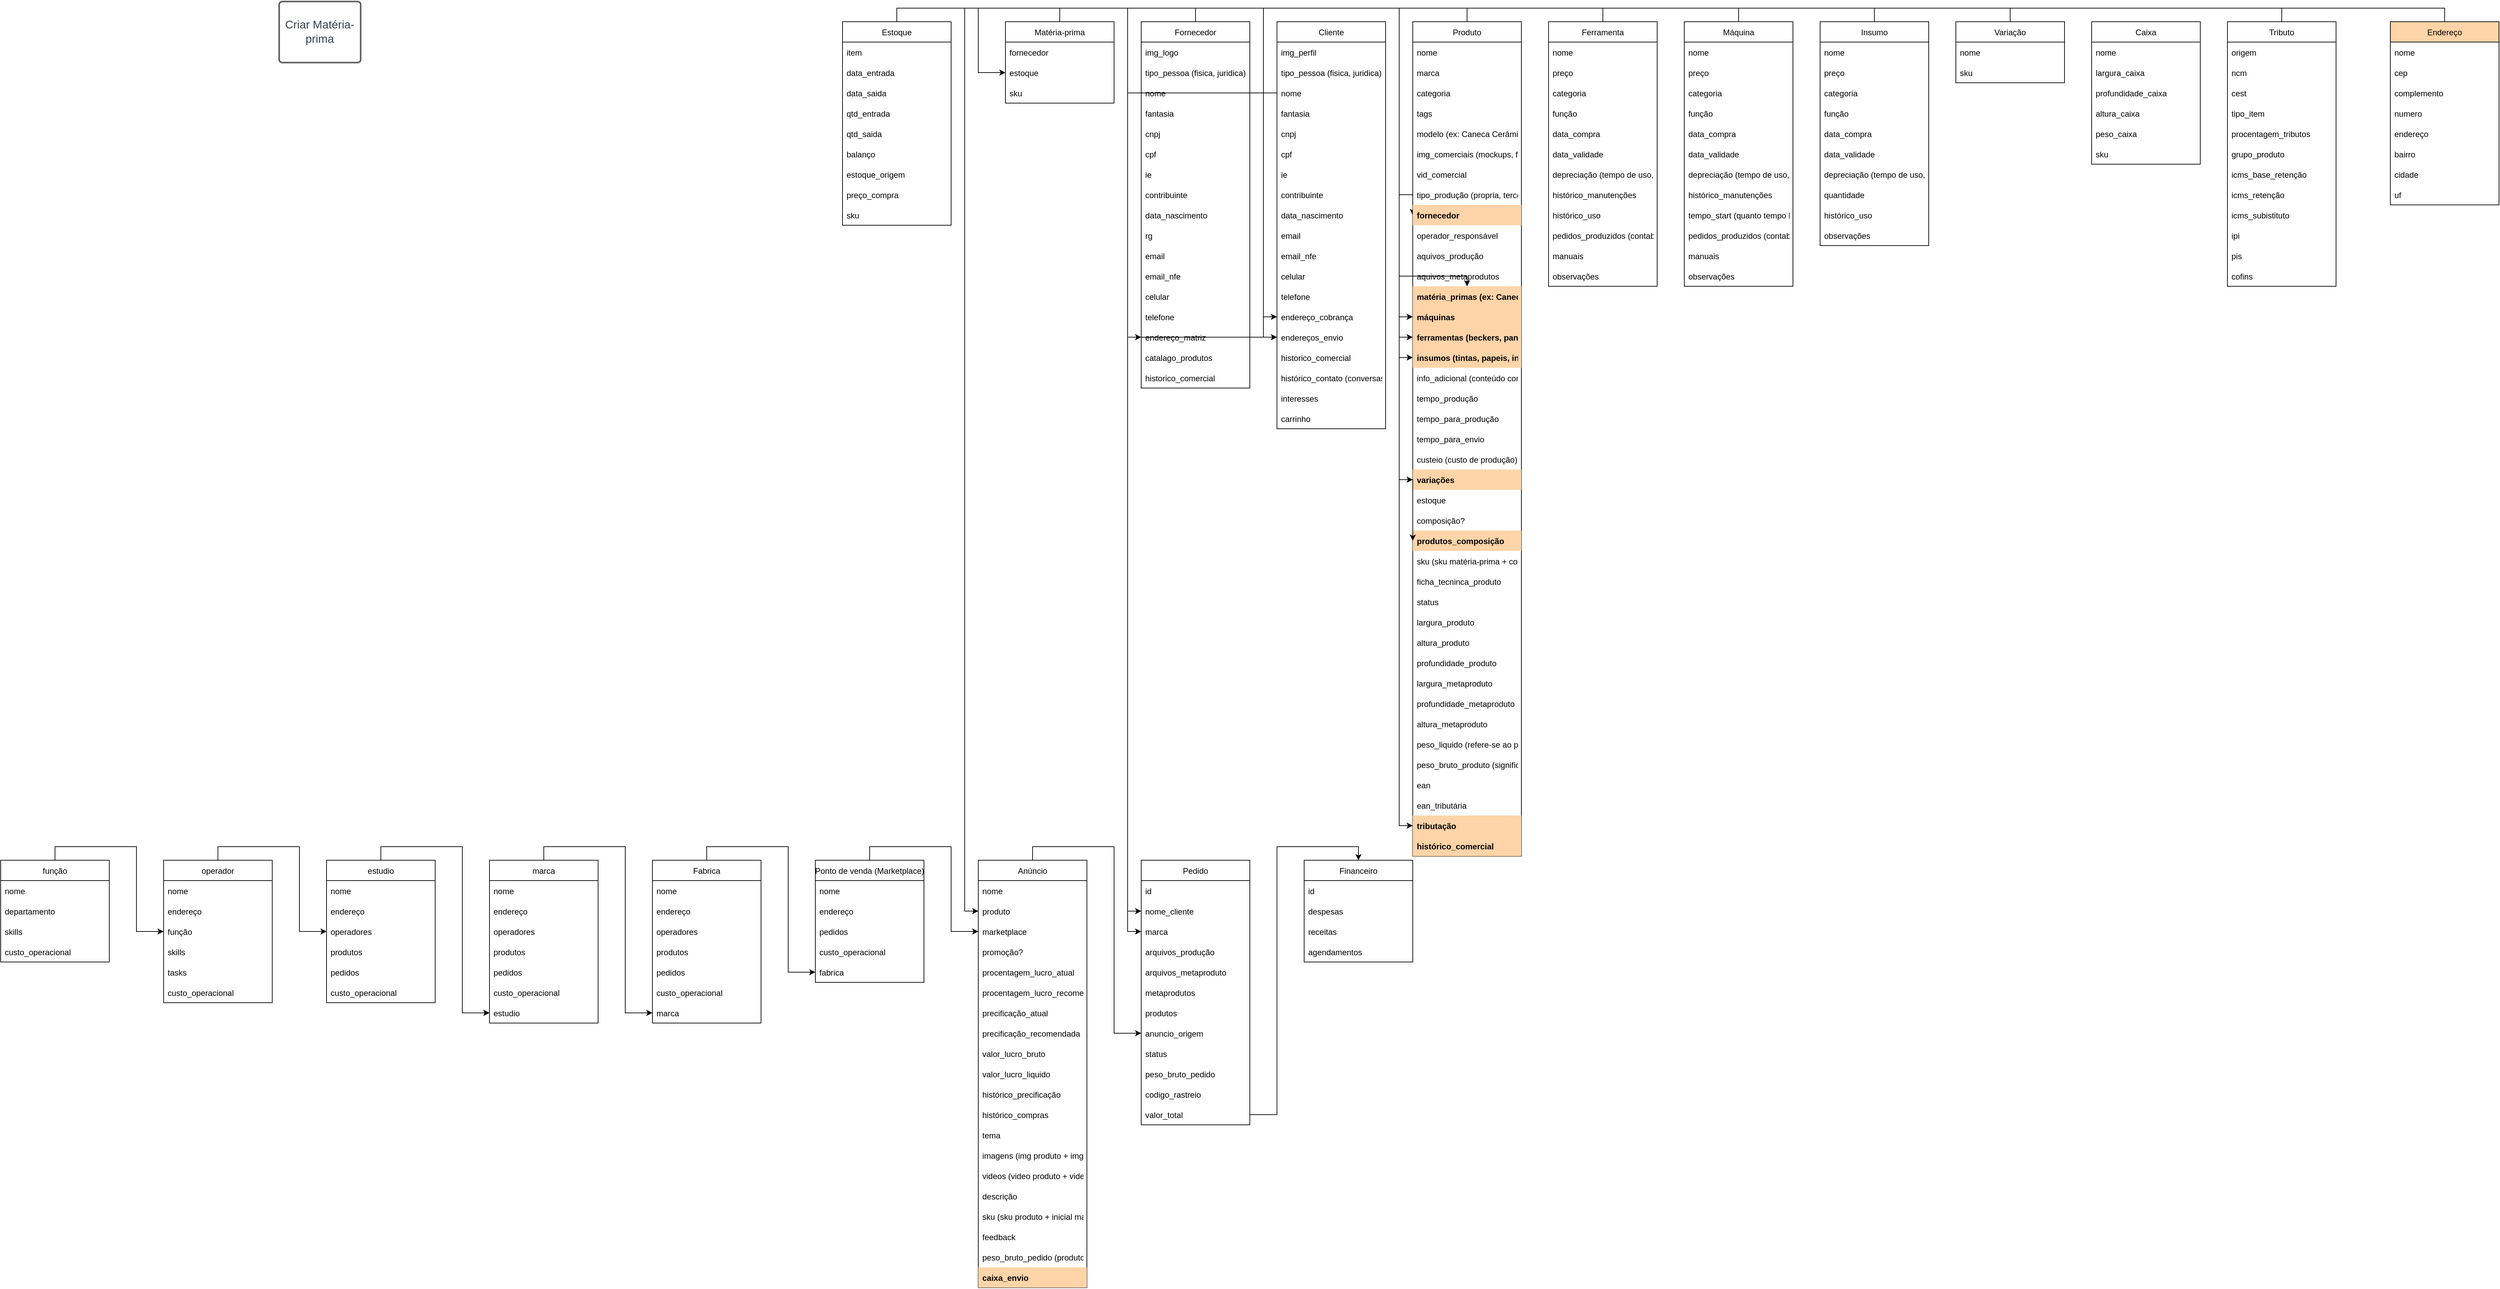 <mxfile version="18.1.2" type="github" pages="2">
  <diagram id="vCUuViBtyJCsyu-AjxXu" name="Tabelas">
    <mxGraphModel dx="3884" dy="712" grid="1" gridSize="10" guides="1" tooltips="1" connect="1" arrows="1" fold="1" page="1" pageScale="1" pageWidth="827" pageHeight="1169" math="0" shadow="0">
      <root>
        <mxCell id="0" />
        <mxCell id="1" parent="0" />
        <UserObject label="Criar Matéria-prima" lucidchartObjectId="XUSho0rWNq1M" id="oDekR_zHLFmKbgKl4XFu-1">
          <mxCell style="html=1;overflow=block;blockSpacing=1;whiteSpace=wrap;fontSize=16.7;fontColor=#3a414a;spacing=9;strokeColor=#5e5e5e;strokeOpacity=100;rounded=1;absoluteArcSize=1;arcSize=9;strokeWidth=2.3;" parent="1" vertex="1">
            <mxGeometry x="-710" y="50" width="120" height="90" as="geometry" />
          </mxCell>
        </UserObject>
        <mxCell id="oDekR_zHLFmKbgKl4XFu-151" style="edgeStyle=orthogonalEdgeStyle;rounded=0;orthogonalLoop=1;jettySize=auto;html=1;exitX=0.5;exitY=0;exitDx=0;exitDy=0;" parent="1" source="oDekR_zHLFmKbgKl4XFu-2" target="oDekR_zHLFmKbgKl4XFu-86" edge="1">
          <mxGeometry relative="1" as="geometry">
            <Array as="points">
              <mxPoint x="440" y="60" />
              <mxPoint x="940" y="60" />
              <mxPoint x="940" y="455" />
            </Array>
          </mxGeometry>
        </mxCell>
        <mxCell id="oDekR_zHLFmKbgKl4XFu-2" value="Matéria-prima" style="swimlane;fontStyle=0;childLayout=stackLayout;horizontal=1;startSize=30;horizontalStack=0;resizeParent=1;resizeParentMax=0;resizeLast=0;collapsible=1;marginBottom=0;" parent="1" vertex="1">
          <mxGeometry x="360" y="80" width="160" height="120" as="geometry" />
        </mxCell>
        <mxCell id="oDekR_zHLFmKbgKl4XFu-3" value="fornecedor" style="text;strokeColor=none;fillColor=none;align=left;verticalAlign=middle;spacingLeft=4;spacingRight=4;overflow=hidden;points=[[0,0.5],[1,0.5]];portConstraint=eastwest;rotatable=0;" parent="oDekR_zHLFmKbgKl4XFu-2" vertex="1">
          <mxGeometry y="30" width="160" height="30" as="geometry" />
        </mxCell>
        <mxCell id="oDekR_zHLFmKbgKl4XFu-310" value="estoque" style="text;strokeColor=none;fillColor=none;align=left;verticalAlign=middle;spacingLeft=4;spacingRight=4;overflow=hidden;points=[[0,0.5],[1,0.5]];portConstraint=eastwest;rotatable=0;" parent="oDekR_zHLFmKbgKl4XFu-2" vertex="1">
          <mxGeometry y="60" width="160" height="30" as="geometry" />
        </mxCell>
        <mxCell id="oDekR_zHLFmKbgKl4XFu-9" value="sku" style="text;strokeColor=none;fillColor=none;align=left;verticalAlign=middle;spacingLeft=4;spacingRight=4;overflow=hidden;points=[[0,0.5],[1,0.5]];portConstraint=eastwest;rotatable=0;" parent="oDekR_zHLFmKbgKl4XFu-2" vertex="1">
          <mxGeometry y="90" width="160" height="30" as="geometry" />
        </mxCell>
        <mxCell id="oDekR_zHLFmKbgKl4XFu-209" style="edgeStyle=orthogonalEdgeStyle;rounded=0;orthogonalLoop=1;jettySize=auto;html=1;exitX=0.5;exitY=0;exitDx=0;exitDy=0;entryX=0;entryY=0.5;entryDx=0;entryDy=0;" parent="1" source="oDekR_zHLFmKbgKl4XFu-12" target="oDekR_zHLFmKbgKl4XFu-73" edge="1">
          <mxGeometry relative="1" as="geometry">
            <Array as="points">
              <mxPoint x="640" y="60" />
              <mxPoint x="940" y="60" />
              <mxPoint x="940" y="335" />
            </Array>
          </mxGeometry>
        </mxCell>
        <mxCell id="oDekR_zHLFmKbgKl4XFu-12" value="Fornecedor" style="swimlane;fontStyle=0;childLayout=stackLayout;horizontal=1;startSize=30;horizontalStack=0;resizeParent=1;resizeParentMax=0;resizeLast=0;collapsible=1;marginBottom=0;" parent="1" vertex="1">
          <mxGeometry x="560" y="80" width="160" height="540" as="geometry" />
        </mxCell>
        <mxCell id="oDekR_zHLFmKbgKl4XFu-39" value="img_logo" style="text;strokeColor=none;fillColor=none;align=left;verticalAlign=middle;spacingLeft=4;spacingRight=4;overflow=hidden;points=[[0,0.5],[1,0.5]];portConstraint=eastwest;rotatable=0;" parent="oDekR_zHLFmKbgKl4XFu-12" vertex="1">
          <mxGeometry y="30" width="160" height="30" as="geometry" />
        </mxCell>
        <mxCell id="oDekR_zHLFmKbgKl4XFu-28" value="tipo_pessoa (fisica, juridica)" style="text;strokeColor=none;fillColor=none;align=left;verticalAlign=middle;spacingLeft=4;spacingRight=4;overflow=hidden;points=[[0,0.5],[1,0.5]];portConstraint=eastwest;rotatable=0;" parent="oDekR_zHLFmKbgKl4XFu-12" vertex="1">
          <mxGeometry y="60" width="160" height="30" as="geometry" />
        </mxCell>
        <mxCell id="oDekR_zHLFmKbgKl4XFu-13" value="nome" style="text;strokeColor=none;fillColor=none;align=left;verticalAlign=middle;spacingLeft=4;spacingRight=4;overflow=hidden;points=[[0,0.5],[1,0.5]];portConstraint=eastwest;rotatable=0;" parent="oDekR_zHLFmKbgKl4XFu-12" vertex="1">
          <mxGeometry y="90" width="160" height="30" as="geometry" />
        </mxCell>
        <mxCell id="oDekR_zHLFmKbgKl4XFu-27" value="fantasia" style="text;strokeColor=none;fillColor=none;align=left;verticalAlign=middle;spacingLeft=4;spacingRight=4;overflow=hidden;points=[[0,0.5],[1,0.5]];portConstraint=eastwest;rotatable=0;" parent="oDekR_zHLFmKbgKl4XFu-12" vertex="1">
          <mxGeometry y="120" width="160" height="30" as="geometry" />
        </mxCell>
        <mxCell id="oDekR_zHLFmKbgKl4XFu-14" value="cnpj" style="text;strokeColor=none;fillColor=none;align=left;verticalAlign=middle;spacingLeft=4;spacingRight=4;overflow=hidden;points=[[0,0.5],[1,0.5]];portConstraint=eastwest;rotatable=0;" parent="oDekR_zHLFmKbgKl4XFu-12" vertex="1">
          <mxGeometry y="150" width="160" height="30" as="geometry" />
        </mxCell>
        <mxCell id="oDekR_zHLFmKbgKl4XFu-35" value="cpf" style="text;strokeColor=none;fillColor=none;align=left;verticalAlign=middle;spacingLeft=4;spacingRight=4;overflow=hidden;points=[[0,0.5],[1,0.5]];portConstraint=eastwest;rotatable=0;" parent="oDekR_zHLFmKbgKl4XFu-12" vertex="1">
          <mxGeometry y="180" width="160" height="30" as="geometry" />
        </mxCell>
        <mxCell id="oDekR_zHLFmKbgKl4XFu-30" value="ie" style="text;strokeColor=none;fillColor=none;align=left;verticalAlign=middle;spacingLeft=4;spacingRight=4;overflow=hidden;points=[[0,0.5],[1,0.5]];portConstraint=eastwest;rotatable=0;" parent="oDekR_zHLFmKbgKl4XFu-12" vertex="1">
          <mxGeometry y="210" width="160" height="30" as="geometry" />
        </mxCell>
        <mxCell id="oDekR_zHLFmKbgKl4XFu-31" value="contribuinte" style="text;strokeColor=none;fillColor=none;align=left;verticalAlign=middle;spacingLeft=4;spacingRight=4;overflow=hidden;points=[[0,0.5],[1,0.5]];portConstraint=eastwest;rotatable=0;" parent="oDekR_zHLFmKbgKl4XFu-12" vertex="1">
          <mxGeometry y="240" width="160" height="30" as="geometry" />
        </mxCell>
        <mxCell id="oDekR_zHLFmKbgKl4XFu-37" value="data_nascimento" style="text;strokeColor=none;fillColor=none;align=left;verticalAlign=middle;spacingLeft=4;spacingRight=4;overflow=hidden;points=[[0,0.5],[1,0.5]];portConstraint=eastwest;rotatable=0;" parent="oDekR_zHLFmKbgKl4XFu-12" vertex="1">
          <mxGeometry y="270" width="160" height="30" as="geometry" />
        </mxCell>
        <mxCell id="oDekR_zHLFmKbgKl4XFu-38" value="rg" style="text;strokeColor=none;fillColor=none;align=left;verticalAlign=middle;spacingLeft=4;spacingRight=4;overflow=hidden;points=[[0,0.5],[1,0.5]];portConstraint=eastwest;rotatable=0;" parent="oDekR_zHLFmKbgKl4XFu-12" vertex="1">
          <mxGeometry y="300" width="160" height="30" as="geometry" />
        </mxCell>
        <mxCell id="oDekR_zHLFmKbgKl4XFu-15" value="email" style="text;strokeColor=none;fillColor=none;align=left;verticalAlign=middle;spacingLeft=4;spacingRight=4;overflow=hidden;points=[[0,0.5],[1,0.5]];portConstraint=eastwest;rotatable=0;" parent="oDekR_zHLFmKbgKl4XFu-12" vertex="1">
          <mxGeometry y="330" width="160" height="30" as="geometry" />
        </mxCell>
        <mxCell id="oDekR_zHLFmKbgKl4XFu-16" value="email_nfe" style="text;strokeColor=none;fillColor=none;align=left;verticalAlign=middle;spacingLeft=4;spacingRight=4;overflow=hidden;points=[[0,0.5],[1,0.5]];portConstraint=eastwest;rotatable=0;" parent="oDekR_zHLFmKbgKl4XFu-12" vertex="1">
          <mxGeometry y="360" width="160" height="30" as="geometry" />
        </mxCell>
        <mxCell id="oDekR_zHLFmKbgKl4XFu-17" value="celular" style="text;strokeColor=none;fillColor=none;align=left;verticalAlign=middle;spacingLeft=4;spacingRight=4;overflow=hidden;points=[[0,0.5],[1,0.5]];portConstraint=eastwest;rotatable=0;" parent="oDekR_zHLFmKbgKl4XFu-12" vertex="1">
          <mxGeometry y="390" width="160" height="30" as="geometry" />
        </mxCell>
        <mxCell id="oDekR_zHLFmKbgKl4XFu-18" value="telefone" style="text;strokeColor=none;fillColor=none;align=left;verticalAlign=middle;spacingLeft=4;spacingRight=4;overflow=hidden;points=[[0,0.5],[1,0.5]];portConstraint=eastwest;rotatable=0;" parent="oDekR_zHLFmKbgKl4XFu-12" vertex="1">
          <mxGeometry y="420" width="160" height="30" as="geometry" />
        </mxCell>
        <mxCell id="oDekR_zHLFmKbgKl4XFu-19" value="endereço_matriz" style="text;strokeColor=none;fillColor=none;align=left;verticalAlign=middle;spacingLeft=4;spacingRight=4;overflow=hidden;points=[[0,0.5],[1,0.5]];portConstraint=eastwest;rotatable=0;" parent="oDekR_zHLFmKbgKl4XFu-12" vertex="1">
          <mxGeometry y="450" width="160" height="30" as="geometry" />
        </mxCell>
        <mxCell id="oDekR_zHLFmKbgKl4XFu-32" value="catalago_produtos" style="text;strokeColor=none;fillColor=none;align=left;verticalAlign=middle;spacingLeft=4;spacingRight=4;overflow=hidden;points=[[0,0.5],[1,0.5]];portConstraint=eastwest;rotatable=0;" parent="oDekR_zHLFmKbgKl4XFu-12" vertex="1">
          <mxGeometry y="480" width="160" height="30" as="geometry" />
        </mxCell>
        <mxCell id="oDekR_zHLFmKbgKl4XFu-33" value="historico_comercial" style="text;strokeColor=none;fillColor=none;align=left;verticalAlign=middle;spacingLeft=4;spacingRight=4;overflow=hidden;points=[[0,0.5],[1,0.5]];portConstraint=eastwest;rotatable=0;" parent="oDekR_zHLFmKbgKl4XFu-12" vertex="1">
          <mxGeometry y="510" width="160" height="30" as="geometry" />
        </mxCell>
        <mxCell id="oDekR_zHLFmKbgKl4XFu-40" value="Cliente" style="swimlane;fontStyle=0;childLayout=stackLayout;horizontal=1;startSize=30;horizontalStack=0;resizeParent=1;resizeParentMax=0;resizeLast=0;collapsible=1;marginBottom=0;" parent="1" vertex="1">
          <mxGeometry x="760" y="80" width="160" height="600" as="geometry" />
        </mxCell>
        <mxCell id="oDekR_zHLFmKbgKl4XFu-41" value="img_perfil" style="text;strokeColor=none;fillColor=none;align=left;verticalAlign=middle;spacingLeft=4;spacingRight=4;overflow=hidden;points=[[0,0.5],[1,0.5]];portConstraint=eastwest;rotatable=0;" parent="oDekR_zHLFmKbgKl4XFu-40" vertex="1">
          <mxGeometry y="30" width="160" height="30" as="geometry" />
        </mxCell>
        <mxCell id="oDekR_zHLFmKbgKl4XFu-44" value="tipo_pessoa (fisica, juridica)" style="text;strokeColor=none;fillColor=none;align=left;verticalAlign=middle;spacingLeft=4;spacingRight=4;overflow=hidden;points=[[0,0.5],[1,0.5]];portConstraint=eastwest;rotatable=0;" parent="oDekR_zHLFmKbgKl4XFu-40" vertex="1">
          <mxGeometry y="60" width="160" height="30" as="geometry" />
        </mxCell>
        <mxCell id="oDekR_zHLFmKbgKl4XFu-42" value="nome" style="text;strokeColor=none;fillColor=none;align=left;verticalAlign=middle;spacingLeft=4;spacingRight=4;overflow=hidden;points=[[0,0.5],[1,0.5]];portConstraint=eastwest;rotatable=0;" parent="oDekR_zHLFmKbgKl4XFu-40" vertex="1">
          <mxGeometry y="90" width="160" height="30" as="geometry" />
        </mxCell>
        <mxCell id="oDekR_zHLFmKbgKl4XFu-43" value="fantasia" style="text;strokeColor=none;fillColor=none;align=left;verticalAlign=middle;spacingLeft=4;spacingRight=4;overflow=hidden;points=[[0,0.5],[1,0.5]];portConstraint=eastwest;rotatable=0;" parent="oDekR_zHLFmKbgKl4XFu-40" vertex="1">
          <mxGeometry y="120" width="160" height="30" as="geometry" />
        </mxCell>
        <mxCell id="oDekR_zHLFmKbgKl4XFu-45" value="cnpj" style="text;strokeColor=none;fillColor=none;align=left;verticalAlign=middle;spacingLeft=4;spacingRight=4;overflow=hidden;points=[[0,0.5],[1,0.5]];portConstraint=eastwest;rotatable=0;" parent="oDekR_zHLFmKbgKl4XFu-40" vertex="1">
          <mxGeometry y="150" width="160" height="30" as="geometry" />
        </mxCell>
        <mxCell id="oDekR_zHLFmKbgKl4XFu-46" value="cpf" style="text;strokeColor=none;fillColor=none;align=left;verticalAlign=middle;spacingLeft=4;spacingRight=4;overflow=hidden;points=[[0,0.5],[1,0.5]];portConstraint=eastwest;rotatable=0;" parent="oDekR_zHLFmKbgKl4XFu-40" vertex="1">
          <mxGeometry y="180" width="160" height="30" as="geometry" />
        </mxCell>
        <mxCell id="oDekR_zHLFmKbgKl4XFu-47" value="ie" style="text;strokeColor=none;fillColor=none;align=left;verticalAlign=middle;spacingLeft=4;spacingRight=4;overflow=hidden;points=[[0,0.5],[1,0.5]];portConstraint=eastwest;rotatable=0;" parent="oDekR_zHLFmKbgKl4XFu-40" vertex="1">
          <mxGeometry y="210" width="160" height="30" as="geometry" />
        </mxCell>
        <mxCell id="oDekR_zHLFmKbgKl4XFu-48" value="contribuinte" style="text;strokeColor=none;fillColor=none;align=left;verticalAlign=middle;spacingLeft=4;spacingRight=4;overflow=hidden;points=[[0,0.5],[1,0.5]];portConstraint=eastwest;rotatable=0;" parent="oDekR_zHLFmKbgKl4XFu-40" vertex="1">
          <mxGeometry y="240" width="160" height="30" as="geometry" />
        </mxCell>
        <mxCell id="oDekR_zHLFmKbgKl4XFu-49" value="data_nascimento" style="text;strokeColor=none;fillColor=none;align=left;verticalAlign=middle;spacingLeft=4;spacingRight=4;overflow=hidden;points=[[0,0.5],[1,0.5]];portConstraint=eastwest;rotatable=0;" parent="oDekR_zHLFmKbgKl4XFu-40" vertex="1">
          <mxGeometry y="270" width="160" height="30" as="geometry" />
        </mxCell>
        <mxCell id="oDekR_zHLFmKbgKl4XFu-51" value="email" style="text;strokeColor=none;fillColor=none;align=left;verticalAlign=middle;spacingLeft=4;spacingRight=4;overflow=hidden;points=[[0,0.5],[1,0.5]];portConstraint=eastwest;rotatable=0;" parent="oDekR_zHLFmKbgKl4XFu-40" vertex="1">
          <mxGeometry y="300" width="160" height="30" as="geometry" />
        </mxCell>
        <mxCell id="oDekR_zHLFmKbgKl4XFu-52" value="email_nfe" style="text;strokeColor=none;fillColor=none;align=left;verticalAlign=middle;spacingLeft=4;spacingRight=4;overflow=hidden;points=[[0,0.5],[1,0.5]];portConstraint=eastwest;rotatable=0;" parent="oDekR_zHLFmKbgKl4XFu-40" vertex="1">
          <mxGeometry y="330" width="160" height="30" as="geometry" />
        </mxCell>
        <mxCell id="oDekR_zHLFmKbgKl4XFu-53" value="celular" style="text;strokeColor=none;fillColor=none;align=left;verticalAlign=middle;spacingLeft=4;spacingRight=4;overflow=hidden;points=[[0,0.5],[1,0.5]];portConstraint=eastwest;rotatable=0;" parent="oDekR_zHLFmKbgKl4XFu-40" vertex="1">
          <mxGeometry y="360" width="160" height="30" as="geometry" />
        </mxCell>
        <mxCell id="oDekR_zHLFmKbgKl4XFu-54" value="telefone" style="text;strokeColor=none;fillColor=none;align=left;verticalAlign=middle;spacingLeft=4;spacingRight=4;overflow=hidden;points=[[0,0.5],[1,0.5]];portConstraint=eastwest;rotatable=0;" parent="oDekR_zHLFmKbgKl4XFu-40" vertex="1">
          <mxGeometry y="390" width="160" height="30" as="geometry" />
        </mxCell>
        <mxCell id="oDekR_zHLFmKbgKl4XFu-55" value="endereço_cobrança" style="text;strokeColor=none;fillColor=none;align=left;verticalAlign=middle;spacingLeft=4;spacingRight=4;overflow=hidden;points=[[0,0.5],[1,0.5]];portConstraint=eastwest;rotatable=0;" parent="oDekR_zHLFmKbgKl4XFu-40" vertex="1">
          <mxGeometry y="420" width="160" height="30" as="geometry" />
        </mxCell>
        <mxCell id="oDekR_zHLFmKbgKl4XFu-279" value="endereços_envio" style="text;strokeColor=none;fillColor=none;align=left;verticalAlign=middle;spacingLeft=4;spacingRight=4;overflow=hidden;points=[[0,0.5],[1,0.5]];portConstraint=eastwest;rotatable=0;" parent="oDekR_zHLFmKbgKl4XFu-40" vertex="1">
          <mxGeometry y="450" width="160" height="30" as="geometry" />
        </mxCell>
        <mxCell id="oDekR_zHLFmKbgKl4XFu-63" value="historico_comercial" style="text;strokeColor=none;fillColor=none;align=left;verticalAlign=middle;spacingLeft=4;spacingRight=4;overflow=hidden;points=[[0,0.5],[1,0.5]];portConstraint=eastwest;rotatable=0;" parent="oDekR_zHLFmKbgKl4XFu-40" vertex="1">
          <mxGeometry y="480" width="160" height="30" as="geometry" />
        </mxCell>
        <mxCell id="oDekR_zHLFmKbgKl4XFu-66" value="histórico_contato (conversas + comentário + perguntas + emails + story marcado + avaliações + suporte)" style="text;strokeColor=none;fillColor=none;align=left;verticalAlign=middle;spacingLeft=4;spacingRight=4;overflow=hidden;points=[[0,0.5],[1,0.5]];portConstraint=eastwest;rotatable=0;" parent="oDekR_zHLFmKbgKl4XFu-40" vertex="1">
          <mxGeometry y="510" width="160" height="30" as="geometry" />
        </mxCell>
        <mxCell id="oDekR_zHLFmKbgKl4XFu-65" value="interesses" style="text;strokeColor=none;fillColor=none;align=left;verticalAlign=middle;spacingLeft=4;spacingRight=4;overflow=hidden;points=[[0,0.5],[1,0.5]];portConstraint=eastwest;rotatable=0;" parent="oDekR_zHLFmKbgKl4XFu-40" vertex="1">
          <mxGeometry y="540" width="160" height="30" as="geometry" />
        </mxCell>
        <mxCell id="oDekR_zHLFmKbgKl4XFu-67" value="carrinho" style="text;strokeColor=none;fillColor=none;align=left;verticalAlign=middle;spacingLeft=4;spacingRight=4;overflow=hidden;points=[[0,0.5],[1,0.5]];portConstraint=eastwest;rotatable=0;" parent="oDekR_zHLFmKbgKl4XFu-40" vertex="1">
          <mxGeometry y="570" width="160" height="30" as="geometry" />
        </mxCell>
        <mxCell id="oDekR_zHLFmKbgKl4XFu-232" style="edgeStyle=orthogonalEdgeStyle;rounded=0;orthogonalLoop=1;jettySize=auto;html=1;exitX=0.5;exitY=0;exitDx=0;exitDy=0;entryX=0;entryY=0.5;entryDx=0;entryDy=0;" parent="1" source="oDekR_zHLFmKbgKl4XFu-68" target="oDekR_zHLFmKbgKl4XFu-213" edge="1">
          <mxGeometry relative="1" as="geometry">
            <mxPoint x="360" y="1200" as="targetPoint" />
          </mxGeometry>
        </mxCell>
        <mxCell id="oDekR_zHLFmKbgKl4XFu-68" value="Produto" style="swimlane;fontStyle=0;childLayout=stackLayout;horizontal=1;startSize=30;horizontalStack=0;resizeParent=1;resizeParentMax=0;resizeLast=0;collapsible=1;marginBottom=0;" parent="1" vertex="1">
          <mxGeometry x="960" y="80" width="160" height="1230" as="geometry" />
        </mxCell>
        <mxCell id="oDekR_zHLFmKbgKl4XFu-69" value="nome" style="text;strokeColor=none;fillColor=none;align=left;verticalAlign=middle;spacingLeft=4;spacingRight=4;overflow=hidden;points=[[0,0.5],[1,0.5]];portConstraint=eastwest;rotatable=0;fontStyle=0" parent="oDekR_zHLFmKbgKl4XFu-68" vertex="1">
          <mxGeometry y="30" width="160" height="30" as="geometry" />
        </mxCell>
        <mxCell id="oDekR_zHLFmKbgKl4XFu-107" value="marca" style="text;strokeColor=none;fillColor=none;align=left;verticalAlign=middle;spacingLeft=4;spacingRight=4;overflow=hidden;points=[[0,0.5],[1,0.5]];portConstraint=eastwest;rotatable=0;" parent="oDekR_zHLFmKbgKl4XFu-68" vertex="1">
          <mxGeometry y="60" width="160" height="30" as="geometry" />
        </mxCell>
        <mxCell id="oDekR_zHLFmKbgKl4XFu-70" value="categoria" style="text;strokeColor=none;fillColor=none;align=left;verticalAlign=middle;spacingLeft=4;spacingRight=4;overflow=hidden;points=[[0,0.5],[1,0.5]];portConstraint=eastwest;rotatable=0;" parent="oDekR_zHLFmKbgKl4XFu-68" vertex="1">
          <mxGeometry y="90" width="160" height="30" as="geometry" />
        </mxCell>
        <mxCell id="oDekR_zHLFmKbgKl4XFu-108" value="tags" style="text;strokeColor=none;fillColor=none;align=left;verticalAlign=middle;spacingLeft=4;spacingRight=4;overflow=hidden;points=[[0,0.5],[1,0.5]];portConstraint=eastwest;rotatable=0;" parent="oDekR_zHLFmKbgKl4XFu-68" vertex="1">
          <mxGeometry y="120" width="160" height="30" as="geometry" />
        </mxCell>
        <mxCell id="oDekR_zHLFmKbgKl4XFu-71" value="modelo (ex: Caneca Cerâmica)" style="text;strokeColor=none;fillColor=none;align=left;verticalAlign=middle;spacingLeft=4;spacingRight=4;overflow=hidden;points=[[0,0.5],[1,0.5]];portConstraint=eastwest;rotatable=0;" parent="oDekR_zHLFmKbgKl4XFu-68" vertex="1">
          <mxGeometry y="150" width="160" height="30" as="geometry" />
        </mxCell>
        <mxCell id="oDekR_zHLFmKbgKl4XFu-72" value="img_comerciais (mockups, fotos ambientadas, fotos que vao no anúncio nos marketplaces)" style="text;strokeColor=none;fillColor=none;align=left;verticalAlign=middle;spacingLeft=4;spacingRight=4;overflow=hidden;points=[[0,0.5],[1,0.5]];portConstraint=eastwest;rotatable=0;" parent="oDekR_zHLFmKbgKl4XFu-68" vertex="1">
          <mxGeometry y="180" width="160" height="30" as="geometry" />
        </mxCell>
        <mxCell id="oDekR_zHLFmKbgKl4XFu-230" value="vid_comercial" style="text;strokeColor=none;fillColor=none;align=left;verticalAlign=middle;spacingLeft=4;spacingRight=4;overflow=hidden;points=[[0,0.5],[1,0.5]];portConstraint=eastwest;rotatable=0;" parent="oDekR_zHLFmKbgKl4XFu-68" vertex="1">
          <mxGeometry y="210" width="160" height="30" as="geometry" />
        </mxCell>
        <mxCell id="oDekR_zHLFmKbgKl4XFu-77" value="tipo_produção (propria, terceiros)" style="text;strokeColor=none;fillColor=none;align=left;verticalAlign=middle;spacingLeft=4;spacingRight=4;overflow=hidden;points=[[0,0.5],[1,0.5]];portConstraint=eastwest;rotatable=0;" parent="oDekR_zHLFmKbgKl4XFu-68" vertex="1">
          <mxGeometry y="240" width="160" height="30" as="geometry" />
        </mxCell>
        <mxCell id="oDekR_zHLFmKbgKl4XFu-73" value="fornecedor" style="text;strokeColor=none;fillColor=#FFD4A8;align=left;verticalAlign=middle;spacingLeft=4;spacingRight=4;overflow=hidden;points=[[0,0.5],[1,0.5]];portConstraint=eastwest;rotatable=0;fontStyle=1" parent="oDekR_zHLFmKbgKl4XFu-68" vertex="1">
          <mxGeometry y="270" width="160" height="30" as="geometry" />
        </mxCell>
        <mxCell id="oDekR_zHLFmKbgKl4XFu-84" value="operador_responsável" style="text;strokeColor=none;fillColor=none;align=left;verticalAlign=middle;spacingLeft=4;spacingRight=4;overflow=hidden;points=[[0,0.5],[1,0.5]];portConstraint=eastwest;rotatable=0;" parent="oDekR_zHLFmKbgKl4XFu-68" vertex="1">
          <mxGeometry y="300" width="160" height="30" as="geometry" />
        </mxCell>
        <mxCell id="oDekR_zHLFmKbgKl4XFu-83" value="aquivos_produção" style="text;strokeColor=none;fillColor=none;align=left;verticalAlign=middle;spacingLeft=4;spacingRight=4;overflow=hidden;points=[[0,0.5],[1,0.5]];portConstraint=eastwest;rotatable=0;" parent="oDekR_zHLFmKbgKl4XFu-68" vertex="1">
          <mxGeometry y="330" width="160" height="30" as="geometry" />
        </mxCell>
        <mxCell id="oDekR_zHLFmKbgKl4XFu-92" value="aquivos_metaprodutos" style="text;strokeColor=none;fillColor=none;align=left;verticalAlign=middle;spacingLeft=4;spacingRight=4;overflow=hidden;points=[[0,0.5],[1,0.5]];portConstraint=eastwest;rotatable=0;" parent="oDekR_zHLFmKbgKl4XFu-68" vertex="1">
          <mxGeometry y="360" width="160" height="30" as="geometry" />
        </mxCell>
        <mxCell id="oDekR_zHLFmKbgKl4XFu-86" value="matéria_primas (ex: Caneca Cerâmica Rosa)" style="text;strokeColor=none;fillColor=#FFD4A8;align=left;verticalAlign=middle;spacingLeft=4;spacingRight=4;overflow=hidden;points=[[0,0.5],[1,0.5]];portConstraint=eastwest;rotatable=0;fontStyle=1" parent="oDekR_zHLFmKbgKl4XFu-68" vertex="1">
          <mxGeometry y="390" width="160" height="30" as="geometry" />
        </mxCell>
        <mxCell id="oDekR_zHLFmKbgKl4XFu-87" value="máquinas" style="text;strokeColor=none;fillColor=#FFD4A8;align=left;verticalAlign=middle;spacingLeft=4;spacingRight=4;overflow=hidden;points=[[0,0.5],[1,0.5]];portConstraint=eastwest;rotatable=0;fontStyle=1" parent="oDekR_zHLFmKbgKl4XFu-68" vertex="1">
          <mxGeometry y="420" width="160" height="30" as="geometry" />
        </mxCell>
        <mxCell id="oDekR_zHLFmKbgKl4XFu-88" value="ferramentas (beckers, panelas)" style="text;strokeColor=none;fillColor=#FFD4A8;align=left;verticalAlign=middle;spacingLeft=4;spacingRight=4;overflow=hidden;points=[[0,0.5],[1,0.5]];portConstraint=eastwest;rotatable=0;fontStyle=1" parent="oDekR_zHLFmKbgKl4XFu-68" vertex="1">
          <mxGeometry y="450" width="160" height="30" as="geometry" />
        </mxCell>
        <mxCell id="oDekR_zHLFmKbgKl4XFu-89" value="insumos (tintas, papeis, ingredientes)" style="text;strokeColor=none;fillColor=#FFD4A8;align=left;verticalAlign=middle;spacingLeft=4;spacingRight=4;overflow=hidden;points=[[0,0.5],[1,0.5]];portConstraint=eastwest;rotatable=0;fontStyle=1" parent="oDekR_zHLFmKbgKl4XFu-68" vertex="1">
          <mxGeometry y="480" width="160" height="30" as="geometry" />
        </mxCell>
        <mxCell id="oDekR_zHLFmKbgKl4XFu-91" value="info_adicional (conteúdo como tutoriais, manuais, procedimentos, de como produzir ou embalar esse produto)" style="text;strokeColor=none;fillColor=none;align=left;verticalAlign=middle;spacingLeft=4;spacingRight=4;overflow=hidden;points=[[0,0.5],[1,0.5]];portConstraint=eastwest;rotatable=0;" parent="oDekR_zHLFmKbgKl4XFu-68" vertex="1">
          <mxGeometry y="510" width="160" height="30" as="geometry" />
        </mxCell>
        <mxCell id="oDekR_zHLFmKbgKl4XFu-94" value="tempo_produção" style="text;strokeColor=none;fillColor=none;align=left;verticalAlign=middle;spacingLeft=4;spacingRight=4;overflow=hidden;points=[[0,0.5],[1,0.5]];portConstraint=eastwest;rotatable=0;" parent="oDekR_zHLFmKbgKl4XFu-68" vertex="1">
          <mxGeometry y="540" width="160" height="30" as="geometry" />
        </mxCell>
        <mxCell id="mXWzdU9Wzd1N36tSL-_R-1" value="tempo_para_produção" style="text;strokeColor=none;fillColor=none;align=left;verticalAlign=middle;spacingLeft=4;spacingRight=4;overflow=hidden;points=[[0,0.5],[1,0.5]];portConstraint=eastwest;rotatable=0;" parent="oDekR_zHLFmKbgKl4XFu-68" vertex="1">
          <mxGeometry y="570" width="160" height="30" as="geometry" />
        </mxCell>
        <mxCell id="mXWzdU9Wzd1N36tSL-_R-2" value="tempo_para_envio" style="text;strokeColor=none;fillColor=none;align=left;verticalAlign=middle;spacingLeft=4;spacingRight=4;overflow=hidden;points=[[0,0.5],[1,0.5]];portConstraint=eastwest;rotatable=0;" parent="oDekR_zHLFmKbgKl4XFu-68" vertex="1">
          <mxGeometry y="600" width="160" height="30" as="geometry" />
        </mxCell>
        <mxCell id="oDekR_zHLFmKbgKl4XFu-74" value="custeio (custo de produção)" style="text;strokeColor=none;fillColor=none;align=left;verticalAlign=middle;spacingLeft=4;spacingRight=4;overflow=hidden;points=[[0,0.5],[1,0.5]];portConstraint=eastwest;rotatable=0;" parent="oDekR_zHLFmKbgKl4XFu-68" vertex="1">
          <mxGeometry y="630" width="160" height="30" as="geometry" />
        </mxCell>
        <mxCell id="oDekR_zHLFmKbgKl4XFu-75" value="variações" style="text;strokeColor=none;fillColor=#FFD4A8;align=left;verticalAlign=middle;spacingLeft=4;spacingRight=4;overflow=hidden;points=[[0,0.5],[1,0.5]];portConstraint=eastwest;rotatable=0;fontStyle=1" parent="oDekR_zHLFmKbgKl4XFu-68" vertex="1">
          <mxGeometry y="660" width="160" height="30" as="geometry" />
        </mxCell>
        <mxCell id="oDekR_zHLFmKbgKl4XFu-79" value="estoque" style="text;strokeColor=none;fillColor=none;align=left;verticalAlign=middle;spacingLeft=4;spacingRight=4;overflow=hidden;points=[[0,0.5],[1,0.5]];portConstraint=eastwest;rotatable=0;" parent="oDekR_zHLFmKbgKl4XFu-68" vertex="1">
          <mxGeometry y="690" width="160" height="30" as="geometry" />
        </mxCell>
        <mxCell id="oDekR_zHLFmKbgKl4XFu-80" value="composição?" style="text;strokeColor=none;fillColor=none;align=left;verticalAlign=middle;spacingLeft=4;spacingRight=4;overflow=hidden;points=[[0,0.5],[1,0.5]];portConstraint=eastwest;rotatable=0;" parent="oDekR_zHLFmKbgKl4XFu-68" vertex="1">
          <mxGeometry y="720" width="160" height="30" as="geometry" />
        </mxCell>
        <mxCell id="oDekR_zHLFmKbgKl4XFu-81" value="produtos_composição" style="text;strokeColor=none;fillColor=#FFD4A8;align=left;verticalAlign=middle;spacingLeft=4;spacingRight=4;overflow=hidden;points=[[0,0.5],[1,0.5]];portConstraint=eastwest;rotatable=0;fontStyle=1" parent="oDekR_zHLFmKbgKl4XFu-68" vertex="1">
          <mxGeometry y="750" width="160" height="30" as="geometry" />
        </mxCell>
        <mxCell id="oDekR_zHLFmKbgKl4XFu-82" value="sku (sku matéria-prima + codigo produto + variação) " style="text;strokeColor=none;fillColor=none;align=left;verticalAlign=middle;spacingLeft=4;spacingRight=4;overflow=hidden;points=[[0,0.5],[1,0.5]];portConstraint=eastwest;rotatable=0;" parent="oDekR_zHLFmKbgKl4XFu-68" vertex="1">
          <mxGeometry y="780" width="160" height="30" as="geometry" />
        </mxCell>
        <mxCell id="oDekR_zHLFmKbgKl4XFu-76" value="ficha_tecninca_produto" style="text;strokeColor=none;fillColor=none;align=left;verticalAlign=middle;spacingLeft=4;spacingRight=4;overflow=hidden;points=[[0,0.5],[1,0.5]];portConstraint=eastwest;rotatable=0;" parent="oDekR_zHLFmKbgKl4XFu-68" vertex="1">
          <mxGeometry y="810" width="160" height="30" as="geometry" />
        </mxCell>
        <mxCell id="oDekR_zHLFmKbgKl4XFu-95" value="status" style="text;strokeColor=none;fillColor=none;align=left;verticalAlign=middle;spacingLeft=4;spacingRight=4;overflow=hidden;points=[[0,0.5],[1,0.5]];portConstraint=eastwest;rotatable=0;" parent="oDekR_zHLFmKbgKl4XFu-68" vertex="1">
          <mxGeometry y="840" width="160" height="30" as="geometry" />
        </mxCell>
        <mxCell id="oDekR_zHLFmKbgKl4XFu-100" value="largura_produto" style="text;strokeColor=none;fillColor=none;align=left;verticalAlign=middle;spacingLeft=4;spacingRight=4;overflow=hidden;points=[[0,0.5],[1,0.5]];portConstraint=eastwest;rotatable=0;" parent="oDekR_zHLFmKbgKl4XFu-68" vertex="1">
          <mxGeometry y="870" width="160" height="30" as="geometry" />
        </mxCell>
        <mxCell id="oDekR_zHLFmKbgKl4XFu-101" value="altura_produto" style="text;strokeColor=none;fillColor=none;align=left;verticalAlign=middle;spacingLeft=4;spacingRight=4;overflow=hidden;points=[[0,0.5],[1,0.5]];portConstraint=eastwest;rotatable=0;" parent="oDekR_zHLFmKbgKl4XFu-68" vertex="1">
          <mxGeometry y="900" width="160" height="30" as="geometry" />
        </mxCell>
        <mxCell id="oDekR_zHLFmKbgKl4XFu-102" value="profundidade_produto" style="text;strokeColor=none;fillColor=none;align=left;verticalAlign=middle;spacingLeft=4;spacingRight=4;overflow=hidden;points=[[0,0.5],[1,0.5]];portConstraint=eastwest;rotatable=0;" parent="oDekR_zHLFmKbgKl4XFu-68" vertex="1">
          <mxGeometry y="930" width="160" height="30" as="geometry" />
        </mxCell>
        <mxCell id="oDekR_zHLFmKbgKl4XFu-138" value="largura_metaproduto" style="text;strokeColor=none;fillColor=none;align=left;verticalAlign=middle;spacingLeft=4;spacingRight=4;overflow=hidden;points=[[0,0.5],[1,0.5]];portConstraint=eastwest;rotatable=0;" parent="oDekR_zHLFmKbgKl4XFu-68" vertex="1">
          <mxGeometry y="960" width="160" height="30" as="geometry" />
        </mxCell>
        <mxCell id="nfHbHCJHgqCDm1bMXmoA-3" value="profundidade_metaproduto" style="text;strokeColor=none;fillColor=none;align=left;verticalAlign=middle;spacingLeft=4;spacingRight=4;overflow=hidden;points=[[0,0.5],[1,0.5]];portConstraint=eastwest;rotatable=0;" parent="oDekR_zHLFmKbgKl4XFu-68" vertex="1">
          <mxGeometry y="990" width="160" height="30" as="geometry" />
        </mxCell>
        <mxCell id="nfHbHCJHgqCDm1bMXmoA-2" value="altura_metaproduto" style="text;strokeColor=none;fillColor=none;align=left;verticalAlign=middle;spacingLeft=4;spacingRight=4;overflow=hidden;points=[[0,0.5],[1,0.5]];portConstraint=eastwest;rotatable=0;" parent="oDekR_zHLFmKbgKl4XFu-68" vertex="1">
          <mxGeometry y="1020" width="160" height="30" as="geometry" />
        </mxCell>
        <mxCell id="oDekR_zHLFmKbgKl4XFu-96" value="peso_liquido (refere-se ao peso do produto isolado, sem incluir o recipiente ou embalagem. Ex: o peso das sardinhas antes de serem colocadas em latas)" style="text;strokeColor=none;fillColor=none;align=left;verticalAlign=middle;spacingLeft=4;spacingRight=4;overflow=hidden;points=[[0,0.5],[1,0.5]];portConstraint=eastwest;rotatable=0;" parent="oDekR_zHLFmKbgKl4XFu-68" vertex="1">
          <mxGeometry y="1050" width="160" height="30" as="geometry" />
        </mxCell>
        <mxCell id="oDekR_zHLFmKbgKl4XFu-97" value="peso_bruto_produto (significa o peso total, incluindo o produto, a embalagem ou qualquer outro invólucro necessário para o transporte. Ex: o peso dos biscoitos somado ao pacote no qual eles foram embalados.)" style="text;strokeColor=none;fillColor=none;align=left;verticalAlign=middle;spacingLeft=4;spacingRight=4;overflow=hidden;points=[[0,0.5],[1,0.5]];portConstraint=eastwest;rotatable=0;" parent="oDekR_zHLFmKbgKl4XFu-68" vertex="1">
          <mxGeometry y="1080" width="160" height="30" as="geometry" />
        </mxCell>
        <mxCell id="oDekR_zHLFmKbgKl4XFu-104" value="ean" style="text;strokeColor=none;fillColor=none;align=left;verticalAlign=middle;spacingLeft=4;spacingRight=4;overflow=hidden;points=[[0,0.5],[1,0.5]];portConstraint=eastwest;rotatable=0;" parent="oDekR_zHLFmKbgKl4XFu-68" vertex="1">
          <mxGeometry y="1110" width="160" height="30" as="geometry" />
        </mxCell>
        <mxCell id="oDekR_zHLFmKbgKl4XFu-106" value="ean_tributária" style="text;strokeColor=none;fillColor=none;align=left;verticalAlign=middle;spacingLeft=4;spacingRight=4;overflow=hidden;points=[[0,0.5],[1,0.5]];portConstraint=eastwest;rotatable=0;" parent="oDekR_zHLFmKbgKl4XFu-68" vertex="1">
          <mxGeometry y="1140" width="160" height="30" as="geometry" />
        </mxCell>
        <mxCell id="oDekR_zHLFmKbgKl4XFu-109" value="tributação" style="text;strokeColor=none;fillColor=#FFD4A8;align=left;verticalAlign=middle;spacingLeft=4;spacingRight=4;overflow=hidden;points=[[0,0.5],[1,0.5]];portConstraint=eastwest;rotatable=0;fontStyle=1" parent="oDekR_zHLFmKbgKl4XFu-68" vertex="1">
          <mxGeometry y="1170" width="160" height="30" as="geometry" />
        </mxCell>
        <mxCell id="oDekR_zHLFmKbgKl4XFu-210" value="histórico_comercial" style="text;strokeColor=none;fillColor=#FFD4A8;align=left;verticalAlign=middle;spacingLeft=4;spacingRight=4;overflow=hidden;points=[[0,0.5],[1,0.5]];portConstraint=eastwest;rotatable=0;fontStyle=1" parent="oDekR_zHLFmKbgKl4XFu-68" vertex="1">
          <mxGeometry y="1200" width="160" height="30" as="geometry" />
        </mxCell>
        <mxCell id="oDekR_zHLFmKbgKl4XFu-183" style="edgeStyle=orthogonalEdgeStyle;rounded=0;orthogonalLoop=1;jettySize=auto;html=1;exitX=0.5;exitY=0;exitDx=0;exitDy=0;entryX=0;entryY=0.5;entryDx=0;entryDy=0;" parent="oDekR_zHLFmKbgKl4XFu-68" source="oDekR_zHLFmKbgKl4XFu-68" target="oDekR_zHLFmKbgKl4XFu-81" edge="1">
          <mxGeometry relative="1" as="geometry">
            <Array as="points">
              <mxPoint x="80" y="-20" />
              <mxPoint x="-20" y="-20" />
              <mxPoint x="-20" y="675" />
            </Array>
          </mxGeometry>
        </mxCell>
        <mxCell id="oDekR_zHLFmKbgKl4XFu-152" style="edgeStyle=orthogonalEdgeStyle;rounded=0;orthogonalLoop=1;jettySize=auto;html=1;exitX=0.5;exitY=0;exitDx=0;exitDy=0;entryX=0;entryY=0.5;entryDx=0;entryDy=0;" parent="1" source="oDekR_zHLFmKbgKl4XFu-110" target="oDekR_zHLFmKbgKl4XFu-88" edge="1">
          <mxGeometry relative="1" as="geometry" />
        </mxCell>
        <mxCell id="oDekR_zHLFmKbgKl4XFu-110" value="Ferramenta" style="swimlane;fontStyle=0;childLayout=stackLayout;horizontal=1;startSize=30;horizontalStack=0;resizeParent=1;resizeParentMax=0;resizeLast=0;collapsible=1;marginBottom=0;" parent="1" vertex="1">
          <mxGeometry x="1160" y="80" width="160" height="390" as="geometry" />
        </mxCell>
        <mxCell id="oDekR_zHLFmKbgKl4XFu-111" value="nome" style="text;strokeColor=none;fillColor=none;align=left;verticalAlign=middle;spacingLeft=4;spacingRight=4;overflow=hidden;points=[[0,0.5],[1,0.5]];portConstraint=eastwest;rotatable=0;" parent="oDekR_zHLFmKbgKl4XFu-110" vertex="1">
          <mxGeometry y="30" width="160" height="30" as="geometry" />
        </mxCell>
        <mxCell id="oDekR_zHLFmKbgKl4XFu-114" value="preço" style="text;strokeColor=none;fillColor=none;align=left;verticalAlign=middle;spacingLeft=4;spacingRight=4;overflow=hidden;points=[[0,0.5],[1,0.5]];portConstraint=eastwest;rotatable=0;" parent="oDekR_zHLFmKbgKl4XFu-110" vertex="1">
          <mxGeometry y="60" width="160" height="30" as="geometry" />
        </mxCell>
        <mxCell id="oDekR_zHLFmKbgKl4XFu-115" value="categoria" style="text;strokeColor=none;fillColor=none;align=left;verticalAlign=middle;spacingLeft=4;spacingRight=4;overflow=hidden;points=[[0,0.5],[1,0.5]];portConstraint=eastwest;rotatable=0;" parent="oDekR_zHLFmKbgKl4XFu-110" vertex="1">
          <mxGeometry y="90" width="160" height="30" as="geometry" />
        </mxCell>
        <mxCell id="oDekR_zHLFmKbgKl4XFu-117" value="função" style="text;strokeColor=none;fillColor=none;align=left;verticalAlign=middle;spacingLeft=4;spacingRight=4;overflow=hidden;points=[[0,0.5],[1,0.5]];portConstraint=eastwest;rotatable=0;" parent="oDekR_zHLFmKbgKl4XFu-110" vertex="1">
          <mxGeometry y="120" width="160" height="30" as="geometry" />
        </mxCell>
        <mxCell id="oDekR_zHLFmKbgKl4XFu-119" value="data_compra" style="text;strokeColor=none;fillColor=none;align=left;verticalAlign=middle;spacingLeft=4;spacingRight=4;overflow=hidden;points=[[0,0.5],[1,0.5]];portConstraint=eastwest;rotatable=0;" parent="oDekR_zHLFmKbgKl4XFu-110" vertex="1">
          <mxGeometry y="150" width="160" height="30" as="geometry" />
        </mxCell>
        <mxCell id="oDekR_zHLFmKbgKl4XFu-168" value="data_validade" style="text;strokeColor=none;fillColor=none;align=left;verticalAlign=middle;spacingLeft=4;spacingRight=4;overflow=hidden;points=[[0,0.5],[1,0.5]];portConstraint=eastwest;rotatable=0;" parent="oDekR_zHLFmKbgKl4XFu-110" vertex="1">
          <mxGeometry y="180" width="160" height="30" as="geometry" />
        </mxCell>
        <mxCell id="oDekR_zHLFmKbgKl4XFu-116" value="depreciação (tempo de uso, e barra de vida, contando o tempo de uso com o tempo de validade prevista)" style="text;strokeColor=none;fillColor=none;align=left;verticalAlign=middle;spacingLeft=4;spacingRight=4;overflow=hidden;points=[[0,0.5],[1,0.5]];portConstraint=eastwest;rotatable=0;" parent="oDekR_zHLFmKbgKl4XFu-110" vertex="1">
          <mxGeometry y="210" width="160" height="30" as="geometry" />
        </mxCell>
        <mxCell id="oDekR_zHLFmKbgKl4XFu-120" value="histórico_manutenções" style="text;strokeColor=none;fillColor=none;align=left;verticalAlign=middle;spacingLeft=4;spacingRight=4;overflow=hidden;points=[[0,0.5],[1,0.5]];portConstraint=eastwest;rotatable=0;" parent="oDekR_zHLFmKbgKl4XFu-110" vertex="1">
          <mxGeometry y="240" width="160" height="30" as="geometry" />
        </mxCell>
        <mxCell id="oDekR_zHLFmKbgKl4XFu-134" value="histórico_uso" style="text;strokeColor=none;fillColor=none;align=left;verticalAlign=middle;spacingLeft=4;spacingRight=4;overflow=hidden;points=[[0,0.5],[1,0.5]];portConstraint=eastwest;rotatable=0;" parent="oDekR_zHLFmKbgKl4XFu-110" vertex="1">
          <mxGeometry y="270" width="160" height="30" as="geometry" />
        </mxCell>
        <mxCell id="oDekR_zHLFmKbgKl4XFu-133" value="pedidos_produzidos (contabilizar, ao passar no scanner de produção, quantos pedidos foram produzidos utilizando a ferramenta)" style="text;strokeColor=none;fillColor=none;align=left;verticalAlign=middle;spacingLeft=4;spacingRight=4;overflow=hidden;points=[[0,0.5],[1,0.5]];portConstraint=eastwest;rotatable=0;" parent="oDekR_zHLFmKbgKl4XFu-110" vertex="1">
          <mxGeometry y="300" width="160" height="30" as="geometry" />
        </mxCell>
        <mxCell id="oDekR_zHLFmKbgKl4XFu-121" value="manuais" style="text;strokeColor=none;fillColor=none;align=left;verticalAlign=middle;spacingLeft=4;spacingRight=4;overflow=hidden;points=[[0,0.5],[1,0.5]];portConstraint=eastwest;rotatable=0;" parent="oDekR_zHLFmKbgKl4XFu-110" vertex="1">
          <mxGeometry y="330" width="160" height="30" as="geometry" />
        </mxCell>
        <mxCell id="oDekR_zHLFmKbgKl4XFu-122" value="observações" style="text;strokeColor=none;fillColor=none;align=left;verticalAlign=middle;spacingLeft=4;spacingRight=4;overflow=hidden;points=[[0,0.5],[1,0.5]];portConstraint=eastwest;rotatable=0;" parent="oDekR_zHLFmKbgKl4XFu-110" vertex="1">
          <mxGeometry y="360" width="160" height="30" as="geometry" />
        </mxCell>
        <mxCell id="oDekR_zHLFmKbgKl4XFu-153" style="edgeStyle=orthogonalEdgeStyle;rounded=0;orthogonalLoop=1;jettySize=auto;html=1;exitX=0.5;exitY=0;exitDx=0;exitDy=0;entryX=0;entryY=0.5;entryDx=0;entryDy=0;" parent="1" source="oDekR_zHLFmKbgKl4XFu-123" target="oDekR_zHLFmKbgKl4XFu-87" edge="1">
          <mxGeometry relative="1" as="geometry" />
        </mxCell>
        <mxCell id="oDekR_zHLFmKbgKl4XFu-123" value="Máquina" style="swimlane;fontStyle=0;childLayout=stackLayout;horizontal=1;startSize=30;horizontalStack=0;resizeParent=1;resizeParentMax=0;resizeLast=0;collapsible=1;marginBottom=0;" parent="1" vertex="1">
          <mxGeometry x="1360" y="80" width="160" height="390" as="geometry" />
        </mxCell>
        <mxCell id="oDekR_zHLFmKbgKl4XFu-124" value="nome" style="text;strokeColor=none;fillColor=none;align=left;verticalAlign=middle;spacingLeft=4;spacingRight=4;overflow=hidden;points=[[0,0.5],[1,0.5]];portConstraint=eastwest;rotatable=0;" parent="oDekR_zHLFmKbgKl4XFu-123" vertex="1">
          <mxGeometry y="30" width="160" height="30" as="geometry" />
        </mxCell>
        <mxCell id="oDekR_zHLFmKbgKl4XFu-125" value="preço" style="text;strokeColor=none;fillColor=none;align=left;verticalAlign=middle;spacingLeft=4;spacingRight=4;overflow=hidden;points=[[0,0.5],[1,0.5]];portConstraint=eastwest;rotatable=0;" parent="oDekR_zHLFmKbgKl4XFu-123" vertex="1">
          <mxGeometry y="60" width="160" height="30" as="geometry" />
        </mxCell>
        <mxCell id="oDekR_zHLFmKbgKl4XFu-126" value="categoria" style="text;strokeColor=none;fillColor=none;align=left;verticalAlign=middle;spacingLeft=4;spacingRight=4;overflow=hidden;points=[[0,0.5],[1,0.5]];portConstraint=eastwest;rotatable=0;" parent="oDekR_zHLFmKbgKl4XFu-123" vertex="1">
          <mxGeometry y="90" width="160" height="30" as="geometry" />
        </mxCell>
        <mxCell id="oDekR_zHLFmKbgKl4XFu-127" value="função" style="text;strokeColor=none;fillColor=none;align=left;verticalAlign=middle;spacingLeft=4;spacingRight=4;overflow=hidden;points=[[0,0.5],[1,0.5]];portConstraint=eastwest;rotatable=0;" parent="oDekR_zHLFmKbgKl4XFu-123" vertex="1">
          <mxGeometry y="120" width="160" height="30" as="geometry" />
        </mxCell>
        <mxCell id="oDekR_zHLFmKbgKl4XFu-128" value="data_compra" style="text;strokeColor=none;fillColor=none;align=left;verticalAlign=middle;spacingLeft=4;spacingRight=4;overflow=hidden;points=[[0,0.5],[1,0.5]];portConstraint=eastwest;rotatable=0;" parent="oDekR_zHLFmKbgKl4XFu-123" vertex="1">
          <mxGeometry y="150" width="160" height="30" as="geometry" />
        </mxCell>
        <mxCell id="oDekR_zHLFmKbgKl4XFu-167" value="data_validade" style="text;strokeColor=none;fillColor=none;align=left;verticalAlign=middle;spacingLeft=4;spacingRight=4;overflow=hidden;points=[[0,0.5],[1,0.5]];portConstraint=eastwest;rotatable=0;" parent="oDekR_zHLFmKbgKl4XFu-123" vertex="1">
          <mxGeometry y="180" width="160" height="30" as="geometry" />
        </mxCell>
        <mxCell id="oDekR_zHLFmKbgKl4XFu-129" value="depreciação (tempo de uso, e barra de vida, contando o tempo de uso com o tempo de validade prevista)" style="text;strokeColor=none;fillColor=none;align=left;verticalAlign=middle;spacingLeft=4;spacingRight=4;overflow=hidden;points=[[0,0.5],[1,0.5]];portConstraint=eastwest;rotatable=0;" parent="oDekR_zHLFmKbgKl4XFu-123" vertex="1">
          <mxGeometry y="210" width="160" height="30" as="geometry" />
        </mxCell>
        <mxCell id="oDekR_zHLFmKbgKl4XFu-130" value="histórico_manutenções" style="text;strokeColor=none;fillColor=none;align=left;verticalAlign=middle;spacingLeft=4;spacingRight=4;overflow=hidden;points=[[0,0.5],[1,0.5]];portConstraint=eastwest;rotatable=0;" parent="oDekR_zHLFmKbgKl4XFu-123" vertex="1">
          <mxGeometry y="240" width="160" height="30" as="geometry" />
        </mxCell>
        <mxCell id="oDekR_zHLFmKbgKl4XFu-135" value="tempo_start (quanto tempo leva para ligar e configurar para começar a primeira produção)" style="text;strokeColor=none;fillColor=none;align=left;verticalAlign=middle;spacingLeft=4;spacingRight=4;overflow=hidden;points=[[0,0.5],[1,0.5]];portConstraint=eastwest;rotatable=0;" parent="oDekR_zHLFmKbgKl4XFu-123" vertex="1">
          <mxGeometry y="270" width="160" height="30" as="geometry" />
        </mxCell>
        <mxCell id="oDekR_zHLFmKbgKl4XFu-136" value="pedidos_produzidos (contabilizar, ao passar no scanner de produção, quantos pedidos foram produzidos utilizando a ferramenta)" style="text;strokeColor=none;fillColor=none;align=left;verticalAlign=middle;spacingLeft=4;spacingRight=4;overflow=hidden;points=[[0,0.5],[1,0.5]];portConstraint=eastwest;rotatable=0;" parent="oDekR_zHLFmKbgKl4XFu-123" vertex="1">
          <mxGeometry y="300" width="160" height="30" as="geometry" />
        </mxCell>
        <mxCell id="oDekR_zHLFmKbgKl4XFu-131" value="manuais" style="text;strokeColor=none;fillColor=none;align=left;verticalAlign=middle;spacingLeft=4;spacingRight=4;overflow=hidden;points=[[0,0.5],[1,0.5]];portConstraint=eastwest;rotatable=0;" parent="oDekR_zHLFmKbgKl4XFu-123" vertex="1">
          <mxGeometry y="330" width="160" height="30" as="geometry" />
        </mxCell>
        <mxCell id="oDekR_zHLFmKbgKl4XFu-132" value="observações" style="text;strokeColor=none;fillColor=none;align=left;verticalAlign=middle;spacingLeft=4;spacingRight=4;overflow=hidden;points=[[0,0.5],[1,0.5]];portConstraint=eastwest;rotatable=0;" parent="oDekR_zHLFmKbgKl4XFu-123" vertex="1">
          <mxGeometry y="360" width="160" height="30" as="geometry" />
        </mxCell>
        <mxCell id="oDekR_zHLFmKbgKl4XFu-170" style="edgeStyle=orthogonalEdgeStyle;rounded=0;orthogonalLoop=1;jettySize=auto;html=1;exitX=0.5;exitY=0;exitDx=0;exitDy=0;entryX=0;entryY=0.5;entryDx=0;entryDy=0;" parent="1" source="oDekR_zHLFmKbgKl4XFu-154" target="oDekR_zHLFmKbgKl4XFu-89" edge="1">
          <mxGeometry relative="1" as="geometry" />
        </mxCell>
        <mxCell id="oDekR_zHLFmKbgKl4XFu-154" value="Insumo" style="swimlane;fontStyle=0;childLayout=stackLayout;horizontal=1;startSize=30;horizontalStack=0;resizeParent=1;resizeParentMax=0;resizeLast=0;collapsible=1;marginBottom=0;" parent="1" vertex="1">
          <mxGeometry x="1560" y="80" width="160" height="330" as="geometry" />
        </mxCell>
        <mxCell id="oDekR_zHLFmKbgKl4XFu-155" value="nome" style="text;strokeColor=none;fillColor=none;align=left;verticalAlign=middle;spacingLeft=4;spacingRight=4;overflow=hidden;points=[[0,0.5],[1,0.5]];portConstraint=eastwest;rotatable=0;" parent="oDekR_zHLFmKbgKl4XFu-154" vertex="1">
          <mxGeometry y="30" width="160" height="30" as="geometry" />
        </mxCell>
        <mxCell id="oDekR_zHLFmKbgKl4XFu-156" value="preço" style="text;strokeColor=none;fillColor=none;align=left;verticalAlign=middle;spacingLeft=4;spacingRight=4;overflow=hidden;points=[[0,0.5],[1,0.5]];portConstraint=eastwest;rotatable=0;" parent="oDekR_zHLFmKbgKl4XFu-154" vertex="1">
          <mxGeometry y="60" width="160" height="30" as="geometry" />
        </mxCell>
        <mxCell id="oDekR_zHLFmKbgKl4XFu-157" value="categoria" style="text;strokeColor=none;fillColor=none;align=left;verticalAlign=middle;spacingLeft=4;spacingRight=4;overflow=hidden;points=[[0,0.5],[1,0.5]];portConstraint=eastwest;rotatable=0;" parent="oDekR_zHLFmKbgKl4XFu-154" vertex="1">
          <mxGeometry y="90" width="160" height="30" as="geometry" />
        </mxCell>
        <mxCell id="oDekR_zHLFmKbgKl4XFu-158" value="função" style="text;strokeColor=none;fillColor=none;align=left;verticalAlign=middle;spacingLeft=4;spacingRight=4;overflow=hidden;points=[[0,0.5],[1,0.5]];portConstraint=eastwest;rotatable=0;" parent="oDekR_zHLFmKbgKl4XFu-154" vertex="1">
          <mxGeometry y="120" width="160" height="30" as="geometry" />
        </mxCell>
        <mxCell id="oDekR_zHLFmKbgKl4XFu-159" value="data_compra" style="text;strokeColor=none;fillColor=none;align=left;verticalAlign=middle;spacingLeft=4;spacingRight=4;overflow=hidden;points=[[0,0.5],[1,0.5]];portConstraint=eastwest;rotatable=0;" parent="oDekR_zHLFmKbgKl4XFu-154" vertex="1">
          <mxGeometry y="150" width="160" height="30" as="geometry" />
        </mxCell>
        <mxCell id="oDekR_zHLFmKbgKl4XFu-166" value="data_validade" style="text;strokeColor=none;fillColor=none;align=left;verticalAlign=middle;spacingLeft=4;spacingRight=4;overflow=hidden;points=[[0,0.5],[1,0.5]];portConstraint=eastwest;rotatable=0;" parent="oDekR_zHLFmKbgKl4XFu-154" vertex="1">
          <mxGeometry y="180" width="160" height="30" as="geometry" />
        </mxCell>
        <mxCell id="oDekR_zHLFmKbgKl4XFu-160" value="depreciação (tempo de uso, e barra de vida, contando o tempo de uso com o tempo de validade prevista)" style="text;strokeColor=none;fillColor=none;align=left;verticalAlign=middle;spacingLeft=4;spacingRight=4;overflow=hidden;points=[[0,0.5],[1,0.5]];portConstraint=eastwest;rotatable=0;" parent="oDekR_zHLFmKbgKl4XFu-154" vertex="1">
          <mxGeometry y="210" width="160" height="30" as="geometry" />
        </mxCell>
        <mxCell id="oDekR_zHLFmKbgKl4XFu-169" value="quantidade" style="text;strokeColor=none;fillColor=none;align=left;verticalAlign=middle;spacingLeft=4;spacingRight=4;overflow=hidden;points=[[0,0.5],[1,0.5]];portConstraint=eastwest;rotatable=0;" parent="oDekR_zHLFmKbgKl4XFu-154" vertex="1">
          <mxGeometry y="240" width="160" height="30" as="geometry" />
        </mxCell>
        <mxCell id="oDekR_zHLFmKbgKl4XFu-161" value="histórico_uso" style="text;strokeColor=none;fillColor=none;align=left;verticalAlign=middle;spacingLeft=4;spacingRight=4;overflow=hidden;points=[[0,0.5],[1,0.5]];portConstraint=eastwest;rotatable=0;" parent="oDekR_zHLFmKbgKl4XFu-154" vertex="1">
          <mxGeometry y="270" width="160" height="30" as="geometry" />
        </mxCell>
        <mxCell id="oDekR_zHLFmKbgKl4XFu-165" value="observações" style="text;strokeColor=none;fillColor=none;align=left;verticalAlign=middle;spacingLeft=4;spacingRight=4;overflow=hidden;points=[[0,0.5],[1,0.5]];portConstraint=eastwest;rotatable=0;" parent="oDekR_zHLFmKbgKl4XFu-154" vertex="1">
          <mxGeometry y="300" width="160" height="30" as="geometry" />
        </mxCell>
        <mxCell id="oDekR_zHLFmKbgKl4XFu-182" style="edgeStyle=orthogonalEdgeStyle;rounded=0;orthogonalLoop=1;jettySize=auto;html=1;exitX=0.5;exitY=0;exitDx=0;exitDy=0;entryX=0;entryY=0.5;entryDx=0;entryDy=0;" parent="1" source="oDekR_zHLFmKbgKl4XFu-171" target="oDekR_zHLFmKbgKl4XFu-75" edge="1">
          <mxGeometry relative="1" as="geometry" />
        </mxCell>
        <mxCell id="oDekR_zHLFmKbgKl4XFu-171" value="Variação" style="swimlane;fontStyle=0;childLayout=stackLayout;horizontal=1;startSize=30;horizontalStack=0;resizeParent=1;resizeParentMax=0;resizeLast=0;collapsible=1;marginBottom=0;" parent="1" vertex="1">
          <mxGeometry x="1760" y="80" width="160" height="90" as="geometry" />
        </mxCell>
        <mxCell id="oDekR_zHLFmKbgKl4XFu-172" value="nome" style="text;strokeColor=none;fillColor=none;align=left;verticalAlign=middle;spacingLeft=4;spacingRight=4;overflow=hidden;points=[[0,0.5],[1,0.5]];portConstraint=eastwest;rotatable=0;" parent="oDekR_zHLFmKbgKl4XFu-171" vertex="1">
          <mxGeometry y="30" width="160" height="30" as="geometry" />
        </mxCell>
        <mxCell id="oDekR_zHLFmKbgKl4XFu-173" value="sku" style="text;strokeColor=none;fillColor=none;align=left;verticalAlign=middle;spacingLeft=4;spacingRight=4;overflow=hidden;points=[[0,0.5],[1,0.5]];portConstraint=eastwest;rotatable=0;" parent="oDekR_zHLFmKbgKl4XFu-171" vertex="1">
          <mxGeometry y="60" width="160" height="30" as="geometry" />
        </mxCell>
        <mxCell id="oDekR_zHLFmKbgKl4XFu-184" value="Caixa" style="swimlane;fontStyle=0;childLayout=stackLayout;horizontal=1;startSize=30;horizontalStack=0;resizeParent=1;resizeParentMax=0;resizeLast=0;collapsible=1;marginBottom=0;" parent="1" vertex="1">
          <mxGeometry x="1960" y="80" width="160" height="210" as="geometry" />
        </mxCell>
        <mxCell id="oDekR_zHLFmKbgKl4XFu-185" value="nome" style="text;strokeColor=none;fillColor=none;align=left;verticalAlign=middle;spacingLeft=4;spacingRight=4;overflow=hidden;points=[[0,0.5],[1,0.5]];portConstraint=eastwest;rotatable=0;" parent="oDekR_zHLFmKbgKl4XFu-184" vertex="1">
          <mxGeometry y="30" width="160" height="30" as="geometry" />
        </mxCell>
        <mxCell id="oDekR_zHLFmKbgKl4XFu-187" value="largura_caixa" style="text;strokeColor=none;fillColor=none;align=left;verticalAlign=middle;spacingLeft=4;spacingRight=4;overflow=hidden;points=[[0,0.5],[1,0.5]];portConstraint=eastwest;rotatable=0;" parent="oDekR_zHLFmKbgKl4XFu-184" vertex="1">
          <mxGeometry y="60" width="160" height="30" as="geometry" />
        </mxCell>
        <mxCell id="oDekR_zHLFmKbgKl4XFu-189" value="profundidade_caixa" style="text;strokeColor=none;fillColor=none;align=left;verticalAlign=middle;spacingLeft=4;spacingRight=4;overflow=hidden;points=[[0,0.5],[1,0.5]];portConstraint=eastwest;rotatable=0;" parent="oDekR_zHLFmKbgKl4XFu-184" vertex="1">
          <mxGeometry y="90" width="160" height="30" as="geometry" />
        </mxCell>
        <mxCell id="oDekR_zHLFmKbgKl4XFu-188" value="altura_caixa" style="text;strokeColor=none;fillColor=none;align=left;verticalAlign=middle;spacingLeft=4;spacingRight=4;overflow=hidden;points=[[0,0.5],[1,0.5]];portConstraint=eastwest;rotatable=0;" parent="oDekR_zHLFmKbgKl4XFu-184" vertex="1">
          <mxGeometry y="120" width="160" height="30" as="geometry" />
        </mxCell>
        <mxCell id="oDekR_zHLFmKbgKl4XFu-190" value="peso_caixa" style="text;strokeColor=none;fillColor=none;align=left;verticalAlign=middle;spacingLeft=4;spacingRight=4;overflow=hidden;points=[[0,0.5],[1,0.5]];portConstraint=eastwest;rotatable=0;" parent="oDekR_zHLFmKbgKl4XFu-184" vertex="1">
          <mxGeometry y="150" width="160" height="30" as="geometry" />
        </mxCell>
        <mxCell id="oDekR_zHLFmKbgKl4XFu-186" value="sku" style="text;strokeColor=none;fillColor=none;align=left;verticalAlign=middle;spacingLeft=4;spacingRight=4;overflow=hidden;points=[[0,0.5],[1,0.5]];portConstraint=eastwest;rotatable=0;" parent="oDekR_zHLFmKbgKl4XFu-184" vertex="1">
          <mxGeometry y="180" width="160" height="30" as="geometry" />
        </mxCell>
        <mxCell id="oDekR_zHLFmKbgKl4XFu-208" style="edgeStyle=orthogonalEdgeStyle;rounded=0;orthogonalLoop=1;jettySize=auto;html=1;exitX=0.5;exitY=0;exitDx=0;exitDy=0;entryX=0;entryY=0.5;entryDx=0;entryDy=0;" parent="1" source="oDekR_zHLFmKbgKl4XFu-192" target="oDekR_zHLFmKbgKl4XFu-109" edge="1">
          <mxGeometry relative="1" as="geometry" />
        </mxCell>
        <mxCell id="oDekR_zHLFmKbgKl4XFu-192" value="Tributo" style="swimlane;fontStyle=0;childLayout=stackLayout;horizontal=1;startSize=30;horizontalStack=0;resizeParent=1;resizeParentMax=0;resizeLast=0;collapsible=1;marginBottom=0;" parent="1" vertex="1">
          <mxGeometry x="2160" y="80" width="160" height="390" as="geometry" />
        </mxCell>
        <mxCell id="oDekR_zHLFmKbgKl4XFu-193" value="origem" style="text;strokeColor=none;fillColor=none;align=left;verticalAlign=middle;spacingLeft=4;spacingRight=4;overflow=hidden;points=[[0,0.5],[1,0.5]];portConstraint=eastwest;rotatable=0;" parent="oDekR_zHLFmKbgKl4XFu-192" vertex="1">
          <mxGeometry y="30" width="160" height="30" as="geometry" />
        </mxCell>
        <mxCell id="oDekR_zHLFmKbgKl4XFu-199" value="ncm" style="text;strokeColor=none;fillColor=none;align=left;verticalAlign=middle;spacingLeft=4;spacingRight=4;overflow=hidden;points=[[0,0.5],[1,0.5]];portConstraint=eastwest;rotatable=0;" parent="oDekR_zHLFmKbgKl4XFu-192" vertex="1">
          <mxGeometry y="60" width="160" height="30" as="geometry" />
        </mxCell>
        <mxCell id="oDekR_zHLFmKbgKl4XFu-200" value="cest" style="text;strokeColor=none;fillColor=none;align=left;verticalAlign=middle;spacingLeft=4;spacingRight=4;overflow=hidden;points=[[0,0.5],[1,0.5]];portConstraint=eastwest;rotatable=0;" parent="oDekR_zHLFmKbgKl4XFu-192" vertex="1">
          <mxGeometry y="90" width="160" height="30" as="geometry" />
        </mxCell>
        <mxCell id="oDekR_zHLFmKbgKl4XFu-201" value="tipo_item" style="text;strokeColor=none;fillColor=none;align=left;verticalAlign=middle;spacingLeft=4;spacingRight=4;overflow=hidden;points=[[0,0.5],[1,0.5]];portConstraint=eastwest;rotatable=0;" parent="oDekR_zHLFmKbgKl4XFu-192" vertex="1">
          <mxGeometry y="120" width="160" height="30" as="geometry" />
        </mxCell>
        <mxCell id="oDekR_zHLFmKbgKl4XFu-202" value="procentagem_tributos" style="text;strokeColor=none;fillColor=none;align=left;verticalAlign=middle;spacingLeft=4;spacingRight=4;overflow=hidden;points=[[0,0.5],[1,0.5]];portConstraint=eastwest;rotatable=0;" parent="oDekR_zHLFmKbgKl4XFu-192" vertex="1">
          <mxGeometry y="150" width="160" height="30" as="geometry" />
        </mxCell>
        <mxCell id="oDekR_zHLFmKbgKl4XFu-203" value="grupo_produto" style="text;strokeColor=none;fillColor=none;align=left;verticalAlign=middle;spacingLeft=4;spacingRight=4;overflow=hidden;points=[[0,0.5],[1,0.5]];portConstraint=eastwest;rotatable=0;" parent="oDekR_zHLFmKbgKl4XFu-192" vertex="1">
          <mxGeometry y="180" width="160" height="30" as="geometry" />
        </mxCell>
        <mxCell id="oDekR_zHLFmKbgKl4XFu-204" value="icms_base_retenção" style="text;strokeColor=none;fillColor=none;align=left;verticalAlign=middle;spacingLeft=4;spacingRight=4;overflow=hidden;points=[[0,0.5],[1,0.5]];portConstraint=eastwest;rotatable=0;" parent="oDekR_zHLFmKbgKl4XFu-192" vertex="1">
          <mxGeometry y="210" width="160" height="30" as="geometry" />
        </mxCell>
        <mxCell id="oDekR_zHLFmKbgKl4XFu-205" value="icms_retenção" style="text;strokeColor=none;fillColor=none;align=left;verticalAlign=middle;spacingLeft=4;spacingRight=4;overflow=hidden;points=[[0,0.5],[1,0.5]];portConstraint=eastwest;rotatable=0;" parent="oDekR_zHLFmKbgKl4XFu-192" vertex="1">
          <mxGeometry y="240" width="160" height="30" as="geometry" />
        </mxCell>
        <mxCell id="oDekR_zHLFmKbgKl4XFu-206" value="icms_subistituto" style="text;strokeColor=none;fillColor=none;align=left;verticalAlign=middle;spacingLeft=4;spacingRight=4;overflow=hidden;points=[[0,0.5],[1,0.5]];portConstraint=eastwest;rotatable=0;" parent="oDekR_zHLFmKbgKl4XFu-192" vertex="1">
          <mxGeometry y="270" width="160" height="30" as="geometry" />
        </mxCell>
        <mxCell id="oDekR_zHLFmKbgKl4XFu-194" value="ipi" style="text;strokeColor=none;fillColor=none;align=left;verticalAlign=middle;spacingLeft=4;spacingRight=4;overflow=hidden;points=[[0,0.5],[1,0.5]];portConstraint=eastwest;rotatable=0;" parent="oDekR_zHLFmKbgKl4XFu-192" vertex="1">
          <mxGeometry y="300" width="160" height="30" as="geometry" />
        </mxCell>
        <mxCell id="oDekR_zHLFmKbgKl4XFu-207" value="pis" style="text;strokeColor=none;fillColor=none;align=left;verticalAlign=middle;spacingLeft=4;spacingRight=4;overflow=hidden;points=[[0,0.5],[1,0.5]];portConstraint=eastwest;rotatable=0;" parent="oDekR_zHLFmKbgKl4XFu-192" vertex="1">
          <mxGeometry y="330" width="160" height="30" as="geometry" />
        </mxCell>
        <mxCell id="oDekR_zHLFmKbgKl4XFu-195" value="cofins" style="text;strokeColor=none;fillColor=none;align=left;verticalAlign=middle;spacingLeft=4;spacingRight=4;overflow=hidden;points=[[0,0.5],[1,0.5]];portConstraint=eastwest;rotatable=0;" parent="oDekR_zHLFmKbgKl4XFu-192" vertex="1">
          <mxGeometry y="360" width="160" height="30" as="geometry" />
        </mxCell>
        <mxCell id="oDekR_zHLFmKbgKl4XFu-262" style="edgeStyle=orthogonalEdgeStyle;rounded=0;orthogonalLoop=1;jettySize=auto;html=1;exitX=0.5;exitY=0;exitDx=0;exitDy=0;" parent="1" source="oDekR_zHLFmKbgKl4XFu-211" target="oDekR_zHLFmKbgKl4XFu-244" edge="1">
          <mxGeometry relative="1" as="geometry" />
        </mxCell>
        <mxCell id="oDekR_zHLFmKbgKl4XFu-211" value="Anúncio" style="swimlane;fontStyle=0;childLayout=stackLayout;horizontal=1;startSize=30;horizontalStack=0;resizeParent=1;resizeParentMax=0;resizeLast=0;collapsible=1;marginBottom=0;" parent="1" vertex="1">
          <mxGeometry x="320" y="1316" width="160" height="630" as="geometry" />
        </mxCell>
        <mxCell id="oDekR_zHLFmKbgKl4XFu-212" value="nome" style="text;strokeColor=none;fillColor=none;align=left;verticalAlign=middle;spacingLeft=4;spacingRight=4;overflow=hidden;points=[[0,0.5],[1,0.5]];portConstraint=eastwest;rotatable=0;" parent="oDekR_zHLFmKbgKl4XFu-211" vertex="1">
          <mxGeometry y="30" width="160" height="30" as="geometry" />
        </mxCell>
        <mxCell id="oDekR_zHLFmKbgKl4XFu-213" value="produto" style="text;strokeColor=none;fillColor=none;align=left;verticalAlign=middle;spacingLeft=4;spacingRight=4;overflow=hidden;points=[[0,0.5],[1,0.5]];portConstraint=eastwest;rotatable=0;" parent="oDekR_zHLFmKbgKl4XFu-211" vertex="1">
          <mxGeometry y="60" width="160" height="30" as="geometry" />
        </mxCell>
        <mxCell id="oDekR_zHLFmKbgKl4XFu-217" value="marketplace" style="text;strokeColor=none;fillColor=none;align=left;verticalAlign=middle;spacingLeft=4;spacingRight=4;overflow=hidden;points=[[0,0.5],[1,0.5]];portConstraint=eastwest;rotatable=0;" parent="oDekR_zHLFmKbgKl4XFu-211" vertex="1">
          <mxGeometry y="90" width="160" height="30" as="geometry" />
        </mxCell>
        <mxCell id="oDekR_zHLFmKbgKl4XFu-228" value="promoção?" style="text;strokeColor=none;fillColor=none;align=left;verticalAlign=middle;spacingLeft=4;spacingRight=4;overflow=hidden;points=[[0,0.5],[1,0.5]];portConstraint=eastwest;rotatable=0;" parent="oDekR_zHLFmKbgKl4XFu-211" vertex="1">
          <mxGeometry y="120" width="160" height="30" as="geometry" />
        </mxCell>
        <mxCell id="oDekR_zHLFmKbgKl4XFu-299" value="procentagem_lucro_atual" style="text;strokeColor=none;fillColor=none;align=left;verticalAlign=middle;spacingLeft=4;spacingRight=4;overflow=hidden;points=[[0,0.5],[1,0.5]];portConstraint=eastwest;rotatable=0;" parent="oDekR_zHLFmKbgKl4XFu-211" vertex="1">
          <mxGeometry y="150" width="160" height="30" as="geometry" />
        </mxCell>
        <mxCell id="oDekR_zHLFmKbgKl4XFu-300" value="procentagem_lucro_recomendado" style="text;strokeColor=none;fillColor=none;align=left;verticalAlign=middle;spacingLeft=4;spacingRight=4;overflow=hidden;points=[[0,0.5],[1,0.5]];portConstraint=eastwest;rotatable=0;" parent="oDekR_zHLFmKbgKl4XFu-211" vertex="1">
          <mxGeometry y="180" width="160" height="30" as="geometry" />
        </mxCell>
        <mxCell id="oDekR_zHLFmKbgKl4XFu-227" value="precificação_atual" style="text;strokeColor=none;fillColor=none;align=left;verticalAlign=middle;spacingLeft=4;spacingRight=4;overflow=hidden;points=[[0,0.5],[1,0.5]];portConstraint=eastwest;rotatable=0;" parent="oDekR_zHLFmKbgKl4XFu-211" vertex="1">
          <mxGeometry y="210" width="160" height="30" as="geometry" />
        </mxCell>
        <mxCell id="oDekR_zHLFmKbgKl4XFu-298" value="precificação_recomendada" style="text;strokeColor=none;fillColor=none;align=left;verticalAlign=middle;spacingLeft=4;spacingRight=4;overflow=hidden;points=[[0,0.5],[1,0.5]];portConstraint=eastwest;rotatable=0;" parent="oDekR_zHLFmKbgKl4XFu-211" vertex="1">
          <mxGeometry y="240" width="160" height="30" as="geometry" />
        </mxCell>
        <mxCell id="oDekR_zHLFmKbgKl4XFu-236" value="valor_lucro_bruto" style="text;strokeColor=none;fillColor=none;align=left;verticalAlign=middle;spacingLeft=4;spacingRight=4;overflow=hidden;points=[[0,0.5],[1,0.5]];portConstraint=eastwest;rotatable=0;" parent="oDekR_zHLFmKbgKl4XFu-211" vertex="1">
          <mxGeometry y="270" width="160" height="30" as="geometry" />
        </mxCell>
        <mxCell id="oDekR_zHLFmKbgKl4XFu-235" value="valor_lucro_liquido" style="text;strokeColor=none;fillColor=none;align=left;verticalAlign=middle;spacingLeft=4;spacingRight=4;overflow=hidden;points=[[0,0.5],[1,0.5]];portConstraint=eastwest;rotatable=0;" parent="oDekR_zHLFmKbgKl4XFu-211" vertex="1">
          <mxGeometry y="300" width="160" height="30" as="geometry" />
        </mxCell>
        <mxCell id="oDekR_zHLFmKbgKl4XFu-233" value="histórico_precificação" style="text;strokeColor=none;fillColor=none;align=left;verticalAlign=middle;spacingLeft=4;spacingRight=4;overflow=hidden;points=[[0,0.5],[1,0.5]];portConstraint=eastwest;rotatable=0;" parent="oDekR_zHLFmKbgKl4XFu-211" vertex="1">
          <mxGeometry y="330" width="160" height="30" as="geometry" />
        </mxCell>
        <mxCell id="oDekR_zHLFmKbgKl4XFu-234" value="histórico_compras" style="text;strokeColor=none;fillColor=none;align=left;verticalAlign=middle;spacingLeft=4;spacingRight=4;overflow=hidden;points=[[0,0.5],[1,0.5]];portConstraint=eastwest;rotatable=0;" parent="oDekR_zHLFmKbgKl4XFu-211" vertex="1">
          <mxGeometry y="360" width="160" height="30" as="geometry" />
        </mxCell>
        <mxCell id="oDekR_zHLFmKbgKl4XFu-214" value="tema" style="text;strokeColor=none;fillColor=none;align=left;verticalAlign=middle;spacingLeft=4;spacingRight=4;overflow=hidden;points=[[0,0.5],[1,0.5]];portConstraint=eastwest;rotatable=0;" parent="oDekR_zHLFmKbgKl4XFu-211" vertex="1">
          <mxGeometry y="390" width="160" height="30" as="geometry" />
        </mxCell>
        <mxCell id="oDekR_zHLFmKbgKl4XFu-215" value="imagens (img produto + img adicional marketplace)" style="text;strokeColor=none;fillColor=none;align=left;verticalAlign=middle;spacingLeft=4;spacingRight=4;overflow=hidden;points=[[0,0.5],[1,0.5]];portConstraint=eastwest;rotatable=0;" parent="oDekR_zHLFmKbgKl4XFu-211" vertex="1">
          <mxGeometry y="420" width="160" height="30" as="geometry" />
        </mxCell>
        <mxCell id="oDekR_zHLFmKbgKl4XFu-216" value="videos (video produto + video anuncio)" style="text;strokeColor=none;fillColor=none;align=left;verticalAlign=middle;spacingLeft=4;spacingRight=4;overflow=hidden;points=[[0,0.5],[1,0.5]];portConstraint=eastwest;rotatable=0;" parent="oDekR_zHLFmKbgKl4XFu-211" vertex="1">
          <mxGeometry y="450" width="160" height="30" as="geometry" />
        </mxCell>
        <mxCell id="oDekR_zHLFmKbgKl4XFu-224" value="descrição" style="text;strokeColor=none;fillColor=none;align=left;verticalAlign=middle;spacingLeft=4;spacingRight=4;overflow=hidden;points=[[0,0.5],[1,0.5]];portConstraint=eastwest;rotatable=0;" parent="oDekR_zHLFmKbgKl4XFu-211" vertex="1">
          <mxGeometry y="480" width="160" height="30" as="geometry" />
        </mxCell>
        <mxCell id="oDekR_zHLFmKbgKl4XFu-225" value="sku (sku produto + inicial marketplace (AM, AMZ, FB, ML))" style="text;strokeColor=none;fillColor=none;align=left;verticalAlign=middle;spacingLeft=4;spacingRight=4;overflow=hidden;points=[[0,0.5],[1,0.5]];portConstraint=eastwest;rotatable=0;" parent="oDekR_zHLFmKbgKl4XFu-211" vertex="1">
          <mxGeometry y="510" width="160" height="30" as="geometry" />
        </mxCell>
        <mxCell id="oDekR_zHLFmKbgKl4XFu-226" value="feedback" style="text;strokeColor=none;fillColor=none;align=left;verticalAlign=middle;spacingLeft=4;spacingRight=4;overflow=hidden;points=[[0,0.5],[1,0.5]];portConstraint=eastwest;rotatable=0;" parent="oDekR_zHLFmKbgKl4XFu-211" vertex="1">
          <mxGeometry y="540" width="160" height="30" as="geometry" />
        </mxCell>
        <mxCell id="nfHbHCJHgqCDm1bMXmoA-4" value="peso_bruto_pedido (produto + metaproduto + embalagem de envio)" style="text;strokeColor=none;fillColor=none;align=left;verticalAlign=middle;spacingLeft=4;spacingRight=4;overflow=hidden;points=[[0,0.5],[1,0.5]];portConstraint=eastwest;rotatable=0;" parent="oDekR_zHLFmKbgKl4XFu-211" vertex="1">
          <mxGeometry y="570" width="160" height="30" as="geometry" />
        </mxCell>
        <mxCell id="nfHbHCJHgqCDm1bMXmoA-1" value="caixa_envio" style="text;strokeColor=none;fillColor=#FFD4A8;align=left;verticalAlign=middle;spacingLeft=4;spacingRight=4;overflow=hidden;points=[[0,0.5],[1,0.5]];portConstraint=eastwest;rotatable=0;fontStyle=1" parent="oDekR_zHLFmKbgKl4XFu-211" vertex="1">
          <mxGeometry y="600" width="160" height="30" as="geometry" />
        </mxCell>
        <mxCell id="oDekR_zHLFmKbgKl4XFu-237" value="Pedido" style="swimlane;fontStyle=0;childLayout=stackLayout;horizontal=1;startSize=30;horizontalStack=0;resizeParent=1;resizeParentMax=0;resizeLast=0;collapsible=1;marginBottom=0;" parent="1" vertex="1">
          <mxGeometry x="560" y="1316" width="160" height="390" as="geometry" />
        </mxCell>
        <mxCell id="oDekR_zHLFmKbgKl4XFu-238" value="id" style="text;strokeColor=none;fillColor=none;align=left;verticalAlign=middle;spacingLeft=4;spacingRight=4;overflow=hidden;points=[[0,0.5],[1,0.5]];portConstraint=eastwest;rotatable=0;" parent="oDekR_zHLFmKbgKl4XFu-237" vertex="1">
          <mxGeometry y="30" width="160" height="30" as="geometry" />
        </mxCell>
        <mxCell id="oDekR_zHLFmKbgKl4XFu-239" value="nome_cliente" style="text;strokeColor=none;fillColor=none;align=left;verticalAlign=middle;spacingLeft=4;spacingRight=4;overflow=hidden;points=[[0,0.5],[1,0.5]];portConstraint=eastwest;rotatable=0;" parent="oDekR_zHLFmKbgKl4XFu-237" vertex="1">
          <mxGeometry y="60" width="160" height="30" as="geometry" />
        </mxCell>
        <mxCell id="oDekR_zHLFmKbgKl4XFu-259" value="marca" style="text;strokeColor=none;fillColor=none;align=left;verticalAlign=middle;spacingLeft=4;spacingRight=4;overflow=hidden;points=[[0,0.5],[1,0.5]];portConstraint=eastwest;rotatable=0;" parent="oDekR_zHLFmKbgKl4XFu-237" vertex="1">
          <mxGeometry y="90" width="160" height="30" as="geometry" />
        </mxCell>
        <mxCell id="oDekR_zHLFmKbgKl4XFu-240" value="arquivos_produção" style="text;strokeColor=none;fillColor=none;align=left;verticalAlign=middle;spacingLeft=4;spacingRight=4;overflow=hidden;points=[[0,0.5],[1,0.5]];portConstraint=eastwest;rotatable=0;" parent="oDekR_zHLFmKbgKl4XFu-237" vertex="1">
          <mxGeometry y="120" width="160" height="30" as="geometry" />
        </mxCell>
        <mxCell id="oDekR_zHLFmKbgKl4XFu-241" value="arquivos_metaproduto" style="text;strokeColor=none;fillColor=none;align=left;verticalAlign=middle;spacingLeft=4;spacingRight=4;overflow=hidden;points=[[0,0.5],[1,0.5]];portConstraint=eastwest;rotatable=0;" parent="oDekR_zHLFmKbgKl4XFu-237" vertex="1">
          <mxGeometry y="150" width="160" height="30" as="geometry" />
        </mxCell>
        <mxCell id="oDekR_zHLFmKbgKl4XFu-242" value="metaprodutos" style="text;strokeColor=none;fillColor=none;align=left;verticalAlign=middle;spacingLeft=4;spacingRight=4;overflow=hidden;points=[[0,0.5],[1,0.5]];portConstraint=eastwest;rotatable=0;" parent="oDekR_zHLFmKbgKl4XFu-237" vertex="1">
          <mxGeometry y="180" width="160" height="30" as="geometry" />
        </mxCell>
        <mxCell id="oDekR_zHLFmKbgKl4XFu-243" value="produtos" style="text;strokeColor=none;fillColor=none;align=left;verticalAlign=middle;spacingLeft=4;spacingRight=4;overflow=hidden;points=[[0,0.5],[1,0.5]];portConstraint=eastwest;rotatable=0;" parent="oDekR_zHLFmKbgKl4XFu-237" vertex="1">
          <mxGeometry y="210" width="160" height="30" as="geometry" />
        </mxCell>
        <mxCell id="oDekR_zHLFmKbgKl4XFu-244" value="anuncio_origem" style="text;strokeColor=none;fillColor=none;align=left;verticalAlign=middle;spacingLeft=4;spacingRight=4;overflow=hidden;points=[[0,0.5],[1,0.5]];portConstraint=eastwest;rotatable=0;" parent="oDekR_zHLFmKbgKl4XFu-237" vertex="1">
          <mxGeometry y="240" width="160" height="30" as="geometry" />
        </mxCell>
        <mxCell id="oDekR_zHLFmKbgKl4XFu-245" value="status" style="text;strokeColor=none;fillColor=none;align=left;verticalAlign=middle;spacingLeft=4;spacingRight=4;overflow=hidden;points=[[0,0.5],[1,0.5]];portConstraint=eastwest;rotatable=0;" parent="oDekR_zHLFmKbgKl4XFu-237" vertex="1">
          <mxGeometry y="270" width="160" height="30" as="geometry" />
        </mxCell>
        <mxCell id="oDekR_zHLFmKbgKl4XFu-246" value="peso_bruto_pedido" style="text;strokeColor=none;fillColor=none;align=left;verticalAlign=middle;spacingLeft=4;spacingRight=4;overflow=hidden;points=[[0,0.5],[1,0.5]];portConstraint=eastwest;rotatable=0;" parent="oDekR_zHLFmKbgKl4XFu-237" vertex="1">
          <mxGeometry y="300" width="160" height="30" as="geometry" />
        </mxCell>
        <mxCell id="oDekR_zHLFmKbgKl4XFu-247" value="codigo_rastreio" style="text;strokeColor=none;fillColor=none;align=left;verticalAlign=middle;spacingLeft=4;spacingRight=4;overflow=hidden;points=[[0,0.5],[1,0.5]];portConstraint=eastwest;rotatable=0;" parent="oDekR_zHLFmKbgKl4XFu-237" vertex="1">
          <mxGeometry y="330" width="160" height="30" as="geometry" />
        </mxCell>
        <mxCell id="oDekR_zHLFmKbgKl4XFu-248" value="valor_total" style="text;strokeColor=none;fillColor=none;align=left;verticalAlign=middle;spacingLeft=4;spacingRight=4;overflow=hidden;points=[[0,0.5],[1,0.5]];portConstraint=eastwest;rotatable=0;" parent="oDekR_zHLFmKbgKl4XFu-237" vertex="1">
          <mxGeometry y="360" width="160" height="30" as="geometry" />
        </mxCell>
        <mxCell id="oDekR_zHLFmKbgKl4XFu-263" style="edgeStyle=orthogonalEdgeStyle;rounded=0;orthogonalLoop=1;jettySize=auto;html=1;exitX=0;exitY=0.5;exitDx=0;exitDy=0;entryX=0;entryY=0.5;entryDx=0;entryDy=0;" parent="1" source="oDekR_zHLFmKbgKl4XFu-42" target="oDekR_zHLFmKbgKl4XFu-239" edge="1">
          <mxGeometry relative="1" as="geometry" />
        </mxCell>
        <mxCell id="oDekR_zHLFmKbgKl4XFu-278" style="edgeStyle=orthogonalEdgeStyle;rounded=0;orthogonalLoop=1;jettySize=auto;html=1;exitX=0.5;exitY=0;exitDx=0;exitDy=0;entryX=0;entryY=0.5;entryDx=0;entryDy=0;" parent="1" source="oDekR_zHLFmKbgKl4XFu-265" target="oDekR_zHLFmKbgKl4XFu-55" edge="1">
          <mxGeometry relative="1" as="geometry" />
        </mxCell>
        <mxCell id="oDekR_zHLFmKbgKl4XFu-281" style="edgeStyle=orthogonalEdgeStyle;rounded=0;orthogonalLoop=1;jettySize=auto;html=1;exitX=0.5;exitY=0;exitDx=0;exitDy=0;entryX=0;entryY=0.5;entryDx=0;entryDy=0;" parent="1" source="oDekR_zHLFmKbgKl4XFu-265" target="oDekR_zHLFmKbgKl4XFu-279" edge="1">
          <mxGeometry relative="1" as="geometry" />
        </mxCell>
        <mxCell id="oDekR_zHLFmKbgKl4XFu-282" style="edgeStyle=orthogonalEdgeStyle;rounded=0;orthogonalLoop=1;jettySize=auto;html=1;exitX=0.5;exitY=0;exitDx=0;exitDy=0;entryX=0;entryY=0.5;entryDx=0;entryDy=0;" parent="1" source="oDekR_zHLFmKbgKl4XFu-265" target="oDekR_zHLFmKbgKl4XFu-19" edge="1">
          <mxGeometry relative="1" as="geometry" />
        </mxCell>
        <mxCell id="oDekR_zHLFmKbgKl4XFu-265" value="Endereço" style="swimlane;fontStyle=0;childLayout=stackLayout;horizontal=1;startSize=30;horizontalStack=0;resizeParent=1;resizeParentMax=0;resizeLast=0;collapsible=1;marginBottom=0;fillColor=#FFD4A8;" parent="1" vertex="1">
          <mxGeometry x="2400" y="80" width="160" height="270" as="geometry" />
        </mxCell>
        <mxCell id="oDekR_zHLFmKbgKl4XFu-280" value="nome" style="text;strokeColor=none;fillColor=none;align=left;verticalAlign=middle;spacingLeft=4;spacingRight=4;overflow=hidden;points=[[0,0.5],[1,0.5]];portConstraint=eastwest;rotatable=0;" parent="oDekR_zHLFmKbgKl4XFu-265" vertex="1">
          <mxGeometry y="30" width="160" height="30" as="geometry" />
        </mxCell>
        <mxCell id="oDekR_zHLFmKbgKl4XFu-271" value="cep" style="text;strokeColor=none;fillColor=none;align=left;verticalAlign=middle;spacingLeft=4;spacingRight=4;overflow=hidden;points=[[0,0.5],[1,0.5]];portConstraint=eastwest;rotatable=0;" parent="oDekR_zHLFmKbgKl4XFu-265" vertex="1">
          <mxGeometry y="60" width="160" height="30" as="geometry" />
        </mxCell>
        <mxCell id="oDekR_zHLFmKbgKl4XFu-277" value="complemento" style="text;strokeColor=none;fillColor=none;align=left;verticalAlign=middle;spacingLeft=4;spacingRight=4;overflow=hidden;points=[[0,0.5],[1,0.5]];portConstraint=eastwest;rotatable=0;" parent="oDekR_zHLFmKbgKl4XFu-265" vertex="1">
          <mxGeometry y="90" width="160" height="30" as="geometry" />
        </mxCell>
        <mxCell id="oDekR_zHLFmKbgKl4XFu-276" value="numero" style="text;strokeColor=none;fillColor=none;align=left;verticalAlign=middle;spacingLeft=4;spacingRight=4;overflow=hidden;points=[[0,0.5],[1,0.5]];portConstraint=eastwest;rotatable=0;" parent="oDekR_zHLFmKbgKl4XFu-265" vertex="1">
          <mxGeometry y="120" width="160" height="30" as="geometry" />
        </mxCell>
        <mxCell id="oDekR_zHLFmKbgKl4XFu-275" value="endereço" style="text;strokeColor=none;fillColor=none;align=left;verticalAlign=middle;spacingLeft=4;spacingRight=4;overflow=hidden;points=[[0,0.5],[1,0.5]];portConstraint=eastwest;rotatable=0;" parent="oDekR_zHLFmKbgKl4XFu-265" vertex="1">
          <mxGeometry y="150" width="160" height="30" as="geometry" />
        </mxCell>
        <mxCell id="oDekR_zHLFmKbgKl4XFu-274" value="bairro" style="text;strokeColor=none;fillColor=none;align=left;verticalAlign=middle;spacingLeft=4;spacingRight=4;overflow=hidden;points=[[0,0.5],[1,0.5]];portConstraint=eastwest;rotatable=0;" parent="oDekR_zHLFmKbgKl4XFu-265" vertex="1">
          <mxGeometry y="180" width="160" height="30" as="geometry" />
        </mxCell>
        <mxCell id="oDekR_zHLFmKbgKl4XFu-273" value="cidade" style="text;strokeColor=none;fillColor=none;align=left;verticalAlign=middle;spacingLeft=4;spacingRight=4;overflow=hidden;points=[[0,0.5],[1,0.5]];portConstraint=eastwest;rotatable=0;" parent="oDekR_zHLFmKbgKl4XFu-265" vertex="1">
          <mxGeometry y="210" width="160" height="30" as="geometry" />
        </mxCell>
        <mxCell id="oDekR_zHLFmKbgKl4XFu-272" value="uf" style="text;strokeColor=none;fillColor=none;align=left;verticalAlign=middle;spacingLeft=4;spacingRight=4;overflow=hidden;points=[[0,0.5],[1,0.5]];portConstraint=eastwest;rotatable=0;" parent="oDekR_zHLFmKbgKl4XFu-265" vertex="1">
          <mxGeometry y="240" width="160" height="30" as="geometry" />
        </mxCell>
        <mxCell id="oDekR_zHLFmKbgKl4XFu-283" style="edgeStyle=orthogonalEdgeStyle;rounded=0;orthogonalLoop=1;jettySize=auto;html=1;exitX=0;exitY=0.5;exitDx=0;exitDy=0;entryX=0;entryY=0.5;entryDx=0;entryDy=0;" parent="1" source="oDekR_zHLFmKbgKl4XFu-279" target="oDekR_zHLFmKbgKl4XFu-259" edge="1">
          <mxGeometry relative="1" as="geometry" />
        </mxCell>
        <mxCell id="oDekR_zHLFmKbgKl4XFu-311" style="edgeStyle=orthogonalEdgeStyle;rounded=0;orthogonalLoop=1;jettySize=auto;html=1;exitX=0.5;exitY=0;exitDx=0;exitDy=0;entryX=0;entryY=0.5;entryDx=0;entryDy=0;" parent="1" source="oDekR_zHLFmKbgKl4XFu-301" target="oDekR_zHLFmKbgKl4XFu-310" edge="1">
          <mxGeometry relative="1" as="geometry" />
        </mxCell>
        <mxCell id="oDekR_zHLFmKbgKl4XFu-301" value="Estoque" style="swimlane;fontStyle=0;childLayout=stackLayout;horizontal=1;startSize=30;horizontalStack=0;resizeParent=1;resizeParentMax=0;resizeLast=0;collapsible=1;marginBottom=0;" parent="1" vertex="1">
          <mxGeometry x="120" y="80" width="160" height="300" as="geometry" />
        </mxCell>
        <mxCell id="oDekR_zHLFmKbgKl4XFu-302" value="item" style="text;strokeColor=none;fillColor=none;align=left;verticalAlign=middle;spacingLeft=4;spacingRight=4;overflow=hidden;points=[[0,0.5],[1,0.5]];portConstraint=eastwest;rotatable=0;" parent="oDekR_zHLFmKbgKl4XFu-301" vertex="1">
          <mxGeometry y="30" width="160" height="30" as="geometry" />
        </mxCell>
        <mxCell id="oDekR_zHLFmKbgKl4XFu-303" value="data_entrada" style="text;strokeColor=none;fillColor=none;align=left;verticalAlign=middle;spacingLeft=4;spacingRight=4;overflow=hidden;points=[[0,0.5],[1,0.5]];portConstraint=eastwest;rotatable=0;" parent="oDekR_zHLFmKbgKl4XFu-301" vertex="1">
          <mxGeometry y="60" width="160" height="30" as="geometry" />
        </mxCell>
        <mxCell id="oDekR_zHLFmKbgKl4XFu-304" value="data_saida" style="text;strokeColor=none;fillColor=none;align=left;verticalAlign=middle;spacingLeft=4;spacingRight=4;overflow=hidden;points=[[0,0.5],[1,0.5]];portConstraint=eastwest;rotatable=0;" parent="oDekR_zHLFmKbgKl4XFu-301" vertex="1">
          <mxGeometry y="90" width="160" height="30" as="geometry" />
        </mxCell>
        <mxCell id="oDekR_zHLFmKbgKl4XFu-305" value="qtd_entrada" style="text;strokeColor=none;fillColor=none;align=left;verticalAlign=middle;spacingLeft=4;spacingRight=4;overflow=hidden;points=[[0,0.5],[1,0.5]];portConstraint=eastwest;rotatable=0;" parent="oDekR_zHLFmKbgKl4XFu-301" vertex="1">
          <mxGeometry y="120" width="160" height="30" as="geometry" />
        </mxCell>
        <mxCell id="oDekR_zHLFmKbgKl4XFu-306" value="qtd_saida" style="text;strokeColor=none;fillColor=none;align=left;verticalAlign=middle;spacingLeft=4;spacingRight=4;overflow=hidden;points=[[0,0.5],[1,0.5]];portConstraint=eastwest;rotatable=0;" parent="oDekR_zHLFmKbgKl4XFu-301" vertex="1">
          <mxGeometry y="150" width="160" height="30" as="geometry" />
        </mxCell>
        <mxCell id="oDekR_zHLFmKbgKl4XFu-307" value="balanço" style="text;strokeColor=none;fillColor=none;align=left;verticalAlign=middle;spacingLeft=4;spacingRight=4;overflow=hidden;points=[[0,0.5],[1,0.5]];portConstraint=eastwest;rotatable=0;" parent="oDekR_zHLFmKbgKl4XFu-301" vertex="1">
          <mxGeometry y="180" width="160" height="30" as="geometry" />
        </mxCell>
        <mxCell id="oDekR_zHLFmKbgKl4XFu-312" value="estoque_origem" style="text;strokeColor=none;fillColor=none;align=left;verticalAlign=middle;spacingLeft=4;spacingRight=4;overflow=hidden;points=[[0,0.5],[1,0.5]];portConstraint=eastwest;rotatable=0;" parent="oDekR_zHLFmKbgKl4XFu-301" vertex="1">
          <mxGeometry y="210" width="160" height="30" as="geometry" />
        </mxCell>
        <mxCell id="oDekR_zHLFmKbgKl4XFu-308" value="preço_compra" style="text;strokeColor=none;fillColor=none;align=left;verticalAlign=middle;spacingLeft=4;spacingRight=4;overflow=hidden;points=[[0,0.5],[1,0.5]];portConstraint=eastwest;rotatable=0;" parent="oDekR_zHLFmKbgKl4XFu-301" vertex="1">
          <mxGeometry y="240" width="160" height="30" as="geometry" />
        </mxCell>
        <mxCell id="oDekR_zHLFmKbgKl4XFu-309" value="sku" style="text;strokeColor=none;fillColor=none;align=left;verticalAlign=middle;spacingLeft=4;spacingRight=4;overflow=hidden;points=[[0,0.5],[1,0.5]];portConstraint=eastwest;rotatable=0;" parent="oDekR_zHLFmKbgKl4XFu-301" vertex="1">
          <mxGeometry y="270" width="160" height="30" as="geometry" />
        </mxCell>
        <mxCell id="LATs89kcTIjCbhvTEHYK-29" style="edgeStyle=orthogonalEdgeStyle;rounded=0;orthogonalLoop=1;jettySize=auto;html=1;exitX=0.5;exitY=0;exitDx=0;exitDy=0;entryX=0;entryY=0.5;entryDx=0;entryDy=0;" parent="1" source="LATs89kcTIjCbhvTEHYK-1" target="oDekR_zHLFmKbgKl4XFu-217" edge="1">
          <mxGeometry relative="1" as="geometry" />
        </mxCell>
        <mxCell id="LATs89kcTIjCbhvTEHYK-1" value="Ponto de venda (Marketplace)" style="swimlane;fontStyle=0;childLayout=stackLayout;horizontal=1;startSize=30;horizontalStack=0;resizeParent=1;resizeParentMax=0;resizeLast=0;collapsible=1;marginBottom=0;" parent="1" vertex="1">
          <mxGeometry x="80" y="1316" width="160" height="180" as="geometry" />
        </mxCell>
        <mxCell id="LATs89kcTIjCbhvTEHYK-2" value="nome" style="text;strokeColor=none;fillColor=none;align=left;verticalAlign=middle;spacingLeft=4;spacingRight=4;overflow=hidden;points=[[0,0.5],[1,0.5]];portConstraint=eastwest;rotatable=0;" parent="LATs89kcTIjCbhvTEHYK-1" vertex="1">
          <mxGeometry y="30" width="160" height="30" as="geometry" />
        </mxCell>
        <mxCell id="LATs89kcTIjCbhvTEHYK-3" value="endereço" style="text;strokeColor=none;fillColor=none;align=left;verticalAlign=middle;spacingLeft=4;spacingRight=4;overflow=hidden;points=[[0,0.5],[1,0.5]];portConstraint=eastwest;rotatable=0;" parent="LATs89kcTIjCbhvTEHYK-1" vertex="1">
          <mxGeometry y="60" width="160" height="30" as="geometry" />
        </mxCell>
        <mxCell id="LATs89kcTIjCbhvTEHYK-4" value="pedidos" style="text;strokeColor=none;fillColor=none;align=left;verticalAlign=middle;spacingLeft=4;spacingRight=4;overflow=hidden;points=[[0,0.5],[1,0.5]];portConstraint=eastwest;rotatable=0;" parent="LATs89kcTIjCbhvTEHYK-1" vertex="1">
          <mxGeometry y="90" width="160" height="30" as="geometry" />
        </mxCell>
        <mxCell id="LATs89kcTIjCbhvTEHYK-28" value="custo_operacional" style="text;strokeColor=none;fillColor=none;align=left;verticalAlign=middle;spacingLeft=4;spacingRight=4;overflow=hidden;points=[[0,0.5],[1,0.5]];portConstraint=eastwest;rotatable=0;" parent="LATs89kcTIjCbhvTEHYK-1" vertex="1">
          <mxGeometry y="120" width="160" height="30" as="geometry" />
        </mxCell>
        <mxCell id="faGFntDDnoafmE-T3m6B-6" value="fabrica" style="text;strokeColor=none;fillColor=none;align=left;verticalAlign=middle;spacingLeft=4;spacingRight=4;overflow=hidden;points=[[0,0.5],[1,0.5]];portConstraint=eastwest;rotatable=0;" parent="LATs89kcTIjCbhvTEHYK-1" vertex="1">
          <mxGeometry y="150" width="160" height="30" as="geometry" />
        </mxCell>
        <mxCell id="faGFntDDnoafmE-T3m6B-7" style="edgeStyle=orthogonalEdgeStyle;rounded=0;orthogonalLoop=1;jettySize=auto;html=1;exitX=0.5;exitY=0;exitDx=0;exitDy=0;entryX=0;entryY=0.5;entryDx=0;entryDy=0;" parent="1" source="faGFntDDnoafmE-T3m6B-1" target="faGFntDDnoafmE-T3m6B-6" edge="1">
          <mxGeometry relative="1" as="geometry" />
        </mxCell>
        <mxCell id="faGFntDDnoafmE-T3m6B-1" value="Fabrica" style="swimlane;fontStyle=0;childLayout=stackLayout;horizontal=1;startSize=30;horizontalStack=0;resizeParent=1;resizeParentMax=0;resizeLast=0;collapsible=1;marginBottom=0;" parent="1" vertex="1">
          <mxGeometry x="-160" y="1316" width="160" height="240" as="geometry" />
        </mxCell>
        <mxCell id="faGFntDDnoafmE-T3m6B-2" value="nome" style="text;strokeColor=none;fillColor=none;align=left;verticalAlign=middle;spacingLeft=4;spacingRight=4;overflow=hidden;points=[[0,0.5],[1,0.5]];portConstraint=eastwest;rotatable=0;" parent="faGFntDDnoafmE-T3m6B-1" vertex="1">
          <mxGeometry y="30" width="160" height="30" as="geometry" />
        </mxCell>
        <mxCell id="faGFntDDnoafmE-T3m6B-3" value="endereço" style="text;strokeColor=none;fillColor=none;align=left;verticalAlign=middle;spacingLeft=4;spacingRight=4;overflow=hidden;points=[[0,0.5],[1,0.5]];portConstraint=eastwest;rotatable=0;" parent="faGFntDDnoafmE-T3m6B-1" vertex="1">
          <mxGeometry y="60" width="160" height="30" as="geometry" />
        </mxCell>
        <mxCell id="faGFntDDnoafmE-T3m6B-4" value="operadores" style="text;strokeColor=none;fillColor=none;align=left;verticalAlign=middle;spacingLeft=4;spacingRight=4;overflow=hidden;points=[[0,0.5],[1,0.5]];portConstraint=eastwest;rotatable=0;" parent="faGFntDDnoafmE-T3m6B-1" vertex="1">
          <mxGeometry y="90" width="160" height="30" as="geometry" />
        </mxCell>
        <mxCell id="faGFntDDnoafmE-T3m6B-8" value="produtos" style="text;strokeColor=none;fillColor=none;align=left;verticalAlign=middle;spacingLeft=4;spacingRight=4;overflow=hidden;points=[[0,0.5],[1,0.5]];portConstraint=eastwest;rotatable=0;" parent="faGFntDDnoafmE-T3m6B-1" vertex="1">
          <mxGeometry y="120" width="160" height="30" as="geometry" />
        </mxCell>
        <mxCell id="faGFntDDnoafmE-T3m6B-9" value="pedidos" style="text;strokeColor=none;fillColor=none;align=left;verticalAlign=middle;spacingLeft=4;spacingRight=4;overflow=hidden;points=[[0,0.5],[1,0.5]];portConstraint=eastwest;rotatable=0;" parent="faGFntDDnoafmE-T3m6B-1" vertex="1">
          <mxGeometry y="150" width="160" height="30" as="geometry" />
        </mxCell>
        <mxCell id="faGFntDDnoafmE-T3m6B-5" value="custo_operacional" style="text;strokeColor=none;fillColor=none;align=left;verticalAlign=middle;spacingLeft=4;spacingRight=4;overflow=hidden;points=[[0,0.5],[1,0.5]];portConstraint=eastwest;rotatable=0;" parent="faGFntDDnoafmE-T3m6B-1" vertex="1">
          <mxGeometry y="180" width="160" height="30" as="geometry" />
        </mxCell>
        <mxCell id="faGFntDDnoafmE-T3m6B-42" value="marca" style="text;strokeColor=none;fillColor=none;align=left;verticalAlign=middle;spacingLeft=4;spacingRight=4;overflow=hidden;points=[[0,0.5],[1,0.5]];portConstraint=eastwest;rotatable=0;" parent="faGFntDDnoafmE-T3m6B-1" vertex="1">
          <mxGeometry y="210" width="160" height="30" as="geometry" />
        </mxCell>
        <mxCell id="faGFntDDnoafmE-T3m6B-43" style="edgeStyle=orthogonalEdgeStyle;rounded=0;orthogonalLoop=1;jettySize=auto;html=1;exitX=0.5;exitY=0;exitDx=0;exitDy=0;" parent="1" source="faGFntDDnoafmE-T3m6B-10" target="faGFntDDnoafmE-T3m6B-42" edge="1">
          <mxGeometry relative="1" as="geometry" />
        </mxCell>
        <mxCell id="faGFntDDnoafmE-T3m6B-10" value="marca" style="swimlane;fontStyle=0;childLayout=stackLayout;horizontal=1;startSize=30;horizontalStack=0;resizeParent=1;resizeParentMax=0;resizeLast=0;collapsible=1;marginBottom=0;" parent="1" vertex="1">
          <mxGeometry x="-400" y="1316" width="160" height="240" as="geometry" />
        </mxCell>
        <mxCell id="faGFntDDnoafmE-T3m6B-11" value="nome" style="text;strokeColor=none;fillColor=none;align=left;verticalAlign=middle;spacingLeft=4;spacingRight=4;overflow=hidden;points=[[0,0.5],[1,0.5]];portConstraint=eastwest;rotatable=0;" parent="faGFntDDnoafmE-T3m6B-10" vertex="1">
          <mxGeometry y="30" width="160" height="30" as="geometry" />
        </mxCell>
        <mxCell id="faGFntDDnoafmE-T3m6B-12" value="endereço" style="text;strokeColor=none;fillColor=none;align=left;verticalAlign=middle;spacingLeft=4;spacingRight=4;overflow=hidden;points=[[0,0.5],[1,0.5]];portConstraint=eastwest;rotatable=0;" parent="faGFntDDnoafmE-T3m6B-10" vertex="1">
          <mxGeometry y="60" width="160" height="30" as="geometry" />
        </mxCell>
        <mxCell id="faGFntDDnoafmE-T3m6B-13" value="operadores" style="text;strokeColor=none;fillColor=none;align=left;verticalAlign=middle;spacingLeft=4;spacingRight=4;overflow=hidden;points=[[0,0.5],[1,0.5]];portConstraint=eastwest;rotatable=0;" parent="faGFntDDnoafmE-T3m6B-10" vertex="1">
          <mxGeometry y="90" width="160" height="30" as="geometry" />
        </mxCell>
        <mxCell id="faGFntDDnoafmE-T3m6B-14" value="produtos" style="text;strokeColor=none;fillColor=none;align=left;verticalAlign=middle;spacingLeft=4;spacingRight=4;overflow=hidden;points=[[0,0.5],[1,0.5]];portConstraint=eastwest;rotatable=0;" parent="faGFntDDnoafmE-T3m6B-10" vertex="1">
          <mxGeometry y="120" width="160" height="30" as="geometry" />
        </mxCell>
        <mxCell id="faGFntDDnoafmE-T3m6B-15" value="pedidos" style="text;strokeColor=none;fillColor=none;align=left;verticalAlign=middle;spacingLeft=4;spacingRight=4;overflow=hidden;points=[[0,0.5],[1,0.5]];portConstraint=eastwest;rotatable=0;" parent="faGFntDDnoafmE-T3m6B-10" vertex="1">
          <mxGeometry y="150" width="160" height="30" as="geometry" />
        </mxCell>
        <mxCell id="faGFntDDnoafmE-T3m6B-16" value="custo_operacional" style="text;strokeColor=none;fillColor=none;align=left;verticalAlign=middle;spacingLeft=4;spacingRight=4;overflow=hidden;points=[[0,0.5],[1,0.5]];portConstraint=eastwest;rotatable=0;" parent="faGFntDDnoafmE-T3m6B-10" vertex="1">
          <mxGeometry y="180" width="160" height="30" as="geometry" />
        </mxCell>
        <mxCell id="faGFntDDnoafmE-T3m6B-41" value="estudio" style="text;strokeColor=none;fillColor=none;align=left;verticalAlign=middle;spacingLeft=4;spacingRight=4;overflow=hidden;points=[[0,0.5],[1,0.5]];portConstraint=eastwest;rotatable=0;" parent="faGFntDDnoafmE-T3m6B-10" vertex="1">
          <mxGeometry y="210" width="160" height="30" as="geometry" />
        </mxCell>
        <mxCell id="faGFntDDnoafmE-T3m6B-40" style="edgeStyle=orthogonalEdgeStyle;rounded=0;orthogonalLoop=1;jettySize=auto;html=1;exitX=0.5;exitY=0;exitDx=0;exitDy=0;" parent="1" source="faGFntDDnoafmE-T3m6B-17" target="faGFntDDnoafmE-T3m6B-41" edge="1">
          <mxGeometry relative="1" as="geometry">
            <mxPoint x="-450" y="1396" as="targetPoint" />
          </mxGeometry>
        </mxCell>
        <mxCell id="faGFntDDnoafmE-T3m6B-17" value="estudio" style="swimlane;fontStyle=0;childLayout=stackLayout;horizontal=1;startSize=30;horizontalStack=0;resizeParent=1;resizeParentMax=0;resizeLast=0;collapsible=1;marginBottom=0;" parent="1" vertex="1">
          <mxGeometry x="-640" y="1316" width="160" height="210" as="geometry" />
        </mxCell>
        <mxCell id="faGFntDDnoafmE-T3m6B-18" value="nome" style="text;strokeColor=none;fillColor=none;align=left;verticalAlign=middle;spacingLeft=4;spacingRight=4;overflow=hidden;points=[[0,0.5],[1,0.5]];portConstraint=eastwest;rotatable=0;" parent="faGFntDDnoafmE-T3m6B-17" vertex="1">
          <mxGeometry y="30" width="160" height="30" as="geometry" />
        </mxCell>
        <mxCell id="faGFntDDnoafmE-T3m6B-19" value="endereço" style="text;strokeColor=none;fillColor=none;align=left;verticalAlign=middle;spacingLeft=4;spacingRight=4;overflow=hidden;points=[[0,0.5],[1,0.5]];portConstraint=eastwest;rotatable=0;" parent="faGFntDDnoafmE-T3m6B-17" vertex="1">
          <mxGeometry y="60" width="160" height="30" as="geometry" />
        </mxCell>
        <mxCell id="faGFntDDnoafmE-T3m6B-20" value="operadores" style="text;strokeColor=none;fillColor=none;align=left;verticalAlign=middle;spacingLeft=4;spacingRight=4;overflow=hidden;points=[[0,0.5],[1,0.5]];portConstraint=eastwest;rotatable=0;" parent="faGFntDDnoafmE-T3m6B-17" vertex="1">
          <mxGeometry y="90" width="160" height="30" as="geometry" />
        </mxCell>
        <mxCell id="faGFntDDnoafmE-T3m6B-21" value="produtos" style="text;strokeColor=none;fillColor=none;align=left;verticalAlign=middle;spacingLeft=4;spacingRight=4;overflow=hidden;points=[[0,0.5],[1,0.5]];portConstraint=eastwest;rotatable=0;" parent="faGFntDDnoafmE-T3m6B-17" vertex="1">
          <mxGeometry y="120" width="160" height="30" as="geometry" />
        </mxCell>
        <mxCell id="faGFntDDnoafmE-T3m6B-22" value="pedidos" style="text;strokeColor=none;fillColor=none;align=left;verticalAlign=middle;spacingLeft=4;spacingRight=4;overflow=hidden;points=[[0,0.5],[1,0.5]];portConstraint=eastwest;rotatable=0;" parent="faGFntDDnoafmE-T3m6B-17" vertex="1">
          <mxGeometry y="150" width="160" height="30" as="geometry" />
        </mxCell>
        <mxCell id="faGFntDDnoafmE-T3m6B-23" value="custo_operacional" style="text;strokeColor=none;fillColor=none;align=left;verticalAlign=middle;spacingLeft=4;spacingRight=4;overflow=hidden;points=[[0,0.5],[1,0.5]];portConstraint=eastwest;rotatable=0;" parent="faGFntDDnoafmE-T3m6B-17" vertex="1">
          <mxGeometry y="180" width="160" height="30" as="geometry" />
        </mxCell>
        <mxCell id="faGFntDDnoafmE-T3m6B-39" style="edgeStyle=orthogonalEdgeStyle;rounded=0;orthogonalLoop=1;jettySize=auto;html=1;exitX=0.5;exitY=0;exitDx=0;exitDy=0;entryX=0;entryY=0.5;entryDx=0;entryDy=0;" parent="1" source="faGFntDDnoafmE-T3m6B-24" target="faGFntDDnoafmE-T3m6B-20" edge="1">
          <mxGeometry relative="1" as="geometry" />
        </mxCell>
        <mxCell id="faGFntDDnoafmE-T3m6B-24" value="operador" style="swimlane;fontStyle=0;childLayout=stackLayout;horizontal=1;startSize=30;horizontalStack=0;resizeParent=1;resizeParentMax=0;resizeLast=0;collapsible=1;marginBottom=0;" parent="1" vertex="1">
          <mxGeometry x="-880" y="1316" width="160" height="210" as="geometry" />
        </mxCell>
        <mxCell id="faGFntDDnoafmE-T3m6B-25" value="nome" style="text;strokeColor=none;fillColor=none;align=left;verticalAlign=middle;spacingLeft=4;spacingRight=4;overflow=hidden;points=[[0,0.5],[1,0.5]];portConstraint=eastwest;rotatable=0;" parent="faGFntDDnoafmE-T3m6B-24" vertex="1">
          <mxGeometry y="30" width="160" height="30" as="geometry" />
        </mxCell>
        <mxCell id="faGFntDDnoafmE-T3m6B-26" value="endereço" style="text;strokeColor=none;fillColor=none;align=left;verticalAlign=middle;spacingLeft=4;spacingRight=4;overflow=hidden;points=[[0,0.5],[1,0.5]];portConstraint=eastwest;rotatable=0;" parent="faGFntDDnoafmE-T3m6B-24" vertex="1">
          <mxGeometry y="60" width="160" height="30" as="geometry" />
        </mxCell>
        <mxCell id="faGFntDDnoafmE-T3m6B-27" value="função" style="text;strokeColor=none;fillColor=none;align=left;verticalAlign=middle;spacingLeft=4;spacingRight=4;overflow=hidden;points=[[0,0.5],[1,0.5]];portConstraint=eastwest;rotatable=0;" parent="faGFntDDnoafmE-T3m6B-24" vertex="1">
          <mxGeometry y="90" width="160" height="30" as="geometry" />
        </mxCell>
        <mxCell id="faGFntDDnoafmE-T3m6B-28" value="skills" style="text;strokeColor=none;fillColor=none;align=left;verticalAlign=middle;spacingLeft=4;spacingRight=4;overflow=hidden;points=[[0,0.5],[1,0.5]];portConstraint=eastwest;rotatable=0;" parent="faGFntDDnoafmE-T3m6B-24" vertex="1">
          <mxGeometry y="120" width="160" height="30" as="geometry" />
        </mxCell>
        <mxCell id="faGFntDDnoafmE-T3m6B-62" value="tasks" style="text;strokeColor=none;fillColor=none;align=left;verticalAlign=middle;spacingLeft=4;spacingRight=4;overflow=hidden;points=[[0,0.5],[1,0.5]];portConstraint=eastwest;rotatable=0;" parent="faGFntDDnoafmE-T3m6B-24" vertex="1">
          <mxGeometry y="150" width="160" height="30" as="geometry" />
        </mxCell>
        <mxCell id="faGFntDDnoafmE-T3m6B-30" value="custo_operacional" style="text;strokeColor=none;fillColor=none;align=left;verticalAlign=middle;spacingLeft=4;spacingRight=4;overflow=hidden;points=[[0,0.5],[1,0.5]];portConstraint=eastwest;rotatable=0;" parent="faGFntDDnoafmE-T3m6B-24" vertex="1">
          <mxGeometry y="180" width="160" height="30" as="geometry" />
        </mxCell>
        <mxCell id="faGFntDDnoafmE-T3m6B-38" style="edgeStyle=orthogonalEdgeStyle;rounded=0;orthogonalLoop=1;jettySize=auto;html=1;exitX=0.5;exitY=0;exitDx=0;exitDy=0;entryX=0;entryY=0.5;entryDx=0;entryDy=0;" parent="1" source="faGFntDDnoafmE-T3m6B-32" target="faGFntDDnoafmE-T3m6B-27" edge="1">
          <mxGeometry relative="1" as="geometry" />
        </mxCell>
        <mxCell id="faGFntDDnoafmE-T3m6B-32" value="função" style="swimlane;fontStyle=0;childLayout=stackLayout;horizontal=1;startSize=30;horizontalStack=0;resizeParent=1;resizeParentMax=0;resizeLast=0;collapsible=1;marginBottom=0;" parent="1" vertex="1">
          <mxGeometry x="-1120" y="1316" width="160" height="150" as="geometry" />
        </mxCell>
        <mxCell id="faGFntDDnoafmE-T3m6B-33" value="nome" style="text;strokeColor=none;fillColor=none;align=left;verticalAlign=middle;spacingLeft=4;spacingRight=4;overflow=hidden;points=[[0,0.5],[1,0.5]];portConstraint=eastwest;rotatable=0;" parent="faGFntDDnoafmE-T3m6B-32" vertex="1">
          <mxGeometry y="30" width="160" height="30" as="geometry" />
        </mxCell>
        <mxCell id="faGFntDDnoafmE-T3m6B-34" value="departamento" style="text;strokeColor=none;fillColor=none;align=left;verticalAlign=middle;spacingLeft=4;spacingRight=4;overflow=hidden;points=[[0,0.5],[1,0.5]];portConstraint=eastwest;rotatable=0;" parent="faGFntDDnoafmE-T3m6B-32" vertex="1">
          <mxGeometry y="60" width="160" height="30" as="geometry" />
        </mxCell>
        <mxCell id="faGFntDDnoafmE-T3m6B-35" value="skills" style="text;strokeColor=none;fillColor=none;align=left;verticalAlign=middle;spacingLeft=4;spacingRight=4;overflow=hidden;points=[[0,0.5],[1,0.5]];portConstraint=eastwest;rotatable=0;" parent="faGFntDDnoafmE-T3m6B-32" vertex="1">
          <mxGeometry y="90" width="160" height="30" as="geometry" />
        </mxCell>
        <mxCell id="faGFntDDnoafmE-T3m6B-37" value="custo_operacional" style="text;strokeColor=none;fillColor=none;align=left;verticalAlign=middle;spacingLeft=4;spacingRight=4;overflow=hidden;points=[[0,0.5],[1,0.5]];portConstraint=eastwest;rotatable=0;" parent="faGFntDDnoafmE-T3m6B-32" vertex="1">
          <mxGeometry y="120" width="160" height="30" as="geometry" />
        </mxCell>
        <mxCell id="faGFntDDnoafmE-T3m6B-44" value="Financeiro" style="swimlane;fontStyle=0;childLayout=stackLayout;horizontal=1;startSize=30;horizontalStack=0;resizeParent=1;resizeParentMax=0;resizeLast=0;collapsible=1;marginBottom=0;" parent="1" vertex="1">
          <mxGeometry x="800" y="1316" width="160" height="150" as="geometry" />
        </mxCell>
        <mxCell id="faGFntDDnoafmE-T3m6B-45" value="id" style="text;strokeColor=none;fillColor=none;align=left;verticalAlign=middle;spacingLeft=4;spacingRight=4;overflow=hidden;points=[[0,0.5],[1,0.5]];portConstraint=eastwest;rotatable=0;" parent="faGFntDDnoafmE-T3m6B-44" vertex="1">
          <mxGeometry y="30" width="160" height="30" as="geometry" />
        </mxCell>
        <mxCell id="faGFntDDnoafmE-T3m6B-58" value="despesas" style="text;strokeColor=none;fillColor=none;align=left;verticalAlign=middle;spacingLeft=4;spacingRight=4;overflow=hidden;points=[[0,0.5],[1,0.5]];portConstraint=eastwest;rotatable=0;" parent="faGFntDDnoafmE-T3m6B-44" vertex="1">
          <mxGeometry y="60" width="160" height="30" as="geometry" />
        </mxCell>
        <mxCell id="faGFntDDnoafmE-T3m6B-59" value="receitas" style="text;strokeColor=none;fillColor=none;align=left;verticalAlign=middle;spacingLeft=4;spacingRight=4;overflow=hidden;points=[[0,0.5],[1,0.5]];portConstraint=eastwest;rotatable=0;" parent="faGFntDDnoafmE-T3m6B-44" vertex="1">
          <mxGeometry y="90" width="160" height="30" as="geometry" />
        </mxCell>
        <mxCell id="faGFntDDnoafmE-T3m6B-60" value="agendamentos" style="text;strokeColor=none;fillColor=none;align=left;verticalAlign=middle;spacingLeft=4;spacingRight=4;overflow=hidden;points=[[0,0.5],[1,0.5]];portConstraint=eastwest;rotatable=0;" parent="faGFntDDnoafmE-T3m6B-44" vertex="1">
          <mxGeometry y="120" width="160" height="30" as="geometry" />
        </mxCell>
        <mxCell id="faGFntDDnoafmE-T3m6B-61" style="edgeStyle=orthogonalEdgeStyle;rounded=0;orthogonalLoop=1;jettySize=auto;html=1;exitX=1;exitY=0.5;exitDx=0;exitDy=0;entryX=0.5;entryY=0;entryDx=0;entryDy=0;" parent="1" source="oDekR_zHLFmKbgKl4XFu-248" target="faGFntDDnoafmE-T3m6B-44" edge="1">
          <mxGeometry relative="1" as="geometry" />
        </mxCell>
      </root>
    </mxGraphModel>
  </diagram>
  <diagram id="Zud_ueIcR6ASc4H9fNq8" name="Fluxo">
    <mxGraphModel dx="2630" dy="712" grid="0" gridSize="10" guides="1" tooltips="1" connect="1" arrows="1" fold="1" page="0" pageScale="1" pageWidth="827" pageHeight="1169" math="0" shadow="0">
      <root>
        <mxCell id="0" />
        <mxCell id="1" parent="0" />
        <mxCell id="rVLN2LPYF8Zunwq3snvZ-2" style="edgeStyle=orthogonalEdgeStyle;rounded=0;orthogonalLoop=1;jettySize=auto;html=1;exitX=1;exitY=0.5;exitDx=0;exitDy=0;" edge="1" parent="1" source="tdj8PFWuCU0hiTkZt9-2-3" target="rVLN2LPYF8Zunwq3snvZ-1">
          <mxGeometry relative="1" as="geometry" />
        </mxCell>
        <mxCell id="tdj8PFWuCU0hiTkZt9-2-3" value="Cadastrar Funções Operacionais" style="rounded=1;whiteSpace=wrap;html=1;" vertex="1" parent="1">
          <mxGeometry x="-255" y="150" width="120" height="60" as="geometry" />
        </mxCell>
        <mxCell id="rVLN2LPYF8Zunwq3snvZ-1" value="Cadastrar Operador" style="rounded=1;whiteSpace=wrap;html=1;" vertex="1" parent="1">
          <mxGeometry x="-71" y="150" width="120" height="60" as="geometry" />
        </mxCell>
        <mxCell id="Id5sMG8g7nK7gNaz6yyp-1" style="edgeStyle=orthogonalEdgeStyle;rounded=0;orthogonalLoop=1;jettySize=auto;html=1;exitX=1;exitY=0.5;exitDx=0;exitDy=0;" edge="1" parent="1" source="pwwO-IVid1Nos0RnWcfS-1" target="Id5sMG8g7nK7gNaz6yyp-2">
          <mxGeometry relative="1" as="geometry">
            <mxPoint x="-78" y="281" as="targetPoint" />
          </mxGeometry>
        </mxCell>
        <mxCell id="pwwO-IVid1Nos0RnWcfS-1" value="Cadastrar Marca" style="rounded=1;whiteSpace=wrap;html=1;" vertex="1" parent="1">
          <mxGeometry x="-255" y="251" width="120" height="60" as="geometry" />
        </mxCell>
        <mxCell id="bCvjjneY_AOnTx4yYSYh-2" value="" style="edgeStyle=orthogonalEdgeStyle;rounded=0;orthogonalLoop=1;jettySize=auto;html=1;" edge="1" parent="1" source="Id5sMG8g7nK7gNaz6yyp-2" target="bCvjjneY_AOnTx4yYSYh-1">
          <mxGeometry relative="1" as="geometry" />
        </mxCell>
        <mxCell id="Id5sMG8g7nK7gNaz6yyp-2" value="Cadastrar Fábrica" style="rounded=1;whiteSpace=wrap;html=1;" vertex="1" parent="1">
          <mxGeometry x="-81" y="251" width="120" height="60" as="geometry" />
        </mxCell>
        <mxCell id="pB7CkdJR5cpjE7tHkSlM-2" value="" style="edgeStyle=orthogonalEdgeStyle;rounded=0;orthogonalLoop=1;jettySize=auto;html=1;" edge="1" parent="1" source="bCvjjneY_AOnTx4yYSYh-1" target="pB7CkdJR5cpjE7tHkSlM-1">
          <mxGeometry relative="1" as="geometry" />
        </mxCell>
        <mxCell id="bCvjjneY_AOnTx4yYSYh-1" value="Cadastrar Maquinário &amp;amp; Ferramentas" style="whiteSpace=wrap;html=1;rounded=1;" vertex="1" parent="1">
          <mxGeometry x="119" y="251" width="120" height="60" as="geometry" />
        </mxCell>
        <mxCell id="cZ-8o0IeLh2CwXV8DZyY-2" value="" style="edgeStyle=orthogonalEdgeStyle;rounded=0;orthogonalLoop=1;jettySize=auto;html=1;" edge="1" parent="1" source="pB7CkdJR5cpjE7tHkSlM-1" target="cZ-8o0IeLh2CwXV8DZyY-1">
          <mxGeometry relative="1" as="geometry" />
        </mxCell>
        <mxCell id="pB7CkdJR5cpjE7tHkSlM-1" value="Cadastrar Fornecedor" style="whiteSpace=wrap;html=1;rounded=1;" vertex="1" parent="1">
          <mxGeometry x="319" y="251" width="120" height="60" as="geometry" />
        </mxCell>
        <mxCell id="McYLlu6n-pq06KVWE6ys-2" value="" style="edgeStyle=orthogonalEdgeStyle;rounded=0;orthogonalLoop=1;jettySize=auto;html=1;" edge="1" parent="1" source="cZ-8o0IeLh2CwXV8DZyY-1" target="McYLlu6n-pq06KVWE6ys-1">
          <mxGeometry relative="1" as="geometry" />
        </mxCell>
        <mxCell id="cZ-8o0IeLh2CwXV8DZyY-1" value="Cadastrar Matéria Prima" style="whiteSpace=wrap;html=1;rounded=1;" vertex="1" parent="1">
          <mxGeometry x="519" y="251" width="120" height="60" as="geometry" />
        </mxCell>
        <mxCell id="c0XaHD_34z0luUisjy6K-2" value="" style="edgeStyle=orthogonalEdgeStyle;rounded=0;orthogonalLoop=1;jettySize=auto;html=1;" edge="1" parent="1" source="McYLlu6n-pq06KVWE6ys-1" target="c0XaHD_34z0luUisjy6K-1">
          <mxGeometry relative="1" as="geometry" />
        </mxCell>
        <mxCell id="McYLlu6n-pq06KVWE6ys-1" value="Cadastrar Insumos" style="whiteSpace=wrap;html=1;rounded=1;" vertex="1" parent="1">
          <mxGeometry x="719" y="251" width="120" height="60" as="geometry" />
        </mxCell>
        <mxCell id="n-Abb4VBzbQDpIvMyTMS-2" value="" style="edgeStyle=orthogonalEdgeStyle;rounded=0;orthogonalLoop=1;jettySize=auto;html=1;" edge="1" parent="1" source="c0XaHD_34z0luUisjy6K-1" target="n-Abb4VBzbQDpIvMyTMS-1">
          <mxGeometry relative="1" as="geometry" />
        </mxCell>
        <mxCell id="c0XaHD_34z0luUisjy6K-1" value="Cadastrar Produto" style="whiteSpace=wrap;html=1;rounded=1;" vertex="1" parent="1">
          <mxGeometry x="919" y="251" width="120" height="60" as="geometry" />
        </mxCell>
        <mxCell id="n-Abb4VBzbQDpIvMyTMS-1" value="Cadastrar Anúncio" style="whiteSpace=wrap;html=1;rounded=1;" vertex="1" parent="1">
          <mxGeometry x="1119" y="251" width="120" height="60" as="geometry" />
        </mxCell>
      </root>
    </mxGraphModel>
  </diagram>
</mxfile>
